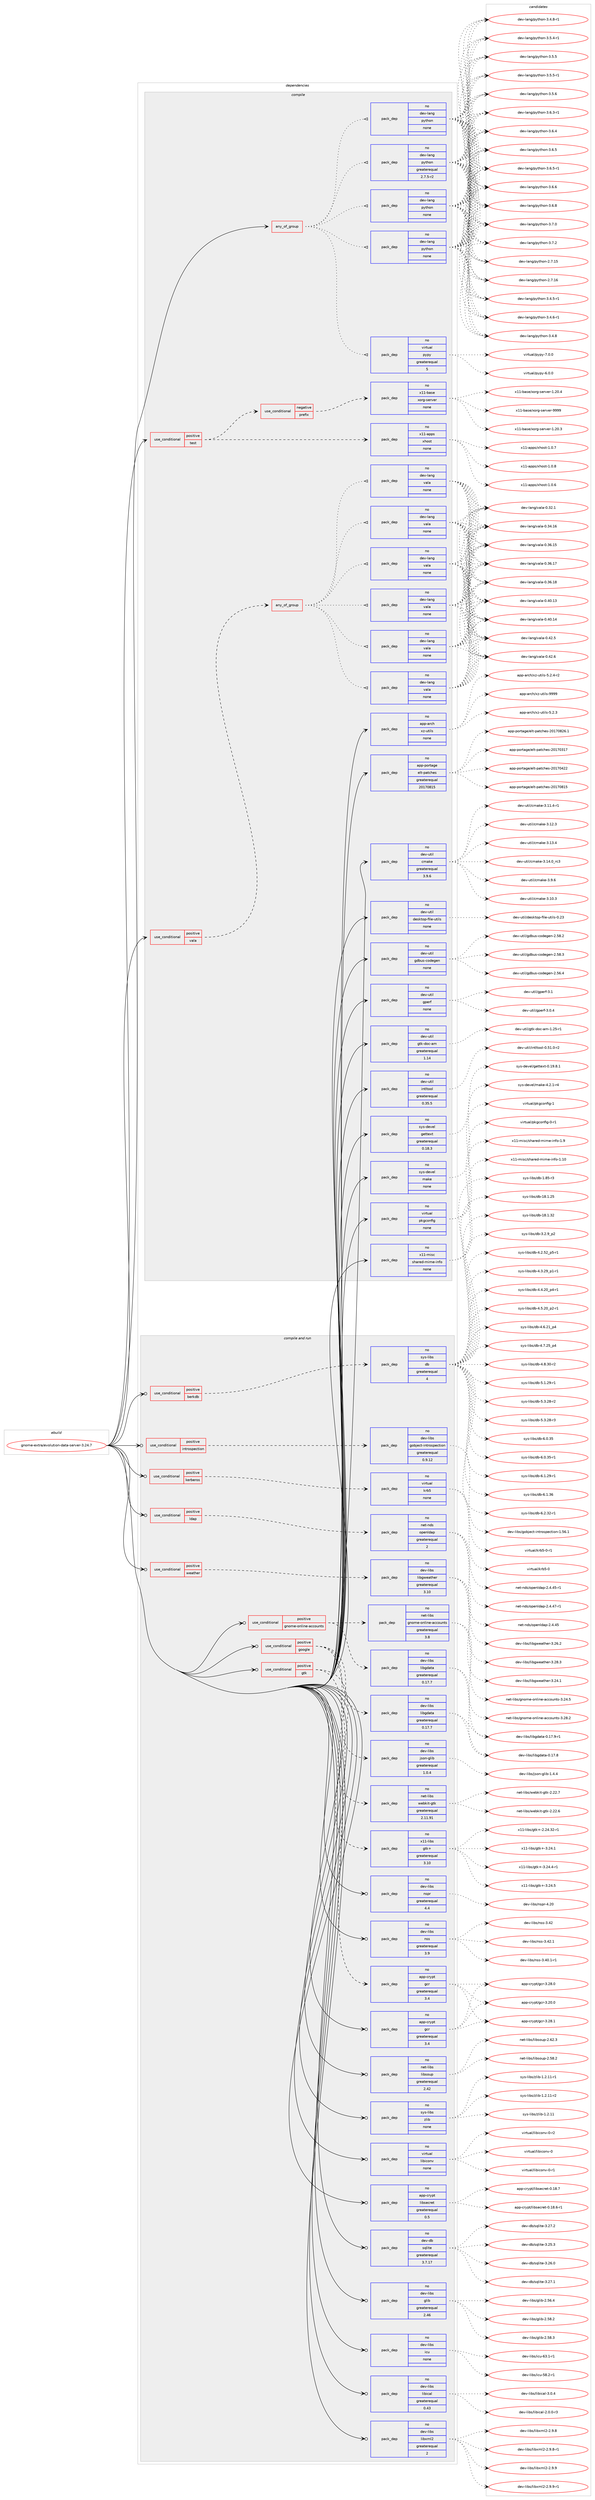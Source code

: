 digraph prolog {

# *************
# Graph options
# *************

newrank=true;
concentrate=true;
compound=true;
graph [rankdir=LR,fontname=Helvetica,fontsize=10,ranksep=1.5];#, ranksep=2.5, nodesep=0.2];
edge  [arrowhead=vee];
node  [fontname=Helvetica,fontsize=10];

# **********
# The ebuild
# **********

subgraph cluster_leftcol {
color=gray;
rank=same;
label=<<i>ebuild</i>>;
id [label="gnome-extra/evolution-data-server-3.24.7", color=red, width=4, href="../gnome-extra/evolution-data-server-3.24.7.svg"];
}

# ****************
# The dependencies
# ****************

subgraph cluster_midcol {
color=gray;
label=<<i>dependencies</i>>;
subgraph cluster_compile {
fillcolor="#eeeeee";
style=filled;
label=<<i>compile</i>>;
subgraph any23584 {
dependency1566202 [label=<<TABLE BORDER="0" CELLBORDER="1" CELLSPACING="0" CELLPADDING="4"><TR><TD CELLPADDING="10">any_of_group</TD></TR></TABLE>>, shape=none, color=red];subgraph pack1114109 {
dependency1566203 [label=<<TABLE BORDER="0" CELLBORDER="1" CELLSPACING="0" CELLPADDING="4" WIDTH="220"><TR><TD ROWSPAN="6" CELLPADDING="30">pack_dep</TD></TR><TR><TD WIDTH="110">no</TD></TR><TR><TD>dev-lang</TD></TR><TR><TD>python</TD></TR><TR><TD>none</TD></TR><TR><TD></TD></TR></TABLE>>, shape=none, color=blue];
}
dependency1566202:e -> dependency1566203:w [weight=20,style="dotted",arrowhead="oinv"];
subgraph pack1114110 {
dependency1566204 [label=<<TABLE BORDER="0" CELLBORDER="1" CELLSPACING="0" CELLPADDING="4" WIDTH="220"><TR><TD ROWSPAN="6" CELLPADDING="30">pack_dep</TD></TR><TR><TD WIDTH="110">no</TD></TR><TR><TD>dev-lang</TD></TR><TR><TD>python</TD></TR><TR><TD>none</TD></TR><TR><TD></TD></TR></TABLE>>, shape=none, color=blue];
}
dependency1566202:e -> dependency1566204:w [weight=20,style="dotted",arrowhead="oinv"];
subgraph pack1114111 {
dependency1566205 [label=<<TABLE BORDER="0" CELLBORDER="1" CELLSPACING="0" CELLPADDING="4" WIDTH="220"><TR><TD ROWSPAN="6" CELLPADDING="30">pack_dep</TD></TR><TR><TD WIDTH="110">no</TD></TR><TR><TD>dev-lang</TD></TR><TR><TD>python</TD></TR><TR><TD>none</TD></TR><TR><TD></TD></TR></TABLE>>, shape=none, color=blue];
}
dependency1566202:e -> dependency1566205:w [weight=20,style="dotted",arrowhead="oinv"];
subgraph pack1114112 {
dependency1566206 [label=<<TABLE BORDER="0" CELLBORDER="1" CELLSPACING="0" CELLPADDING="4" WIDTH="220"><TR><TD ROWSPAN="6" CELLPADDING="30">pack_dep</TD></TR><TR><TD WIDTH="110">no</TD></TR><TR><TD>dev-lang</TD></TR><TR><TD>python</TD></TR><TR><TD>greaterequal</TD></TR><TR><TD>2.7.5-r2</TD></TR></TABLE>>, shape=none, color=blue];
}
dependency1566202:e -> dependency1566206:w [weight=20,style="dotted",arrowhead="oinv"];
subgraph pack1114113 {
dependency1566207 [label=<<TABLE BORDER="0" CELLBORDER="1" CELLSPACING="0" CELLPADDING="4" WIDTH="220"><TR><TD ROWSPAN="6" CELLPADDING="30">pack_dep</TD></TR><TR><TD WIDTH="110">no</TD></TR><TR><TD>virtual</TD></TR><TR><TD>pypy</TD></TR><TR><TD>greaterequal</TD></TR><TR><TD>5</TD></TR></TABLE>>, shape=none, color=blue];
}
dependency1566202:e -> dependency1566207:w [weight=20,style="dotted",arrowhead="oinv"];
}
id:e -> dependency1566202:w [weight=20,style="solid",arrowhead="vee"];
subgraph cond427897 {
dependency1566208 [label=<<TABLE BORDER="0" CELLBORDER="1" CELLSPACING="0" CELLPADDING="4"><TR><TD ROWSPAN="3" CELLPADDING="10">use_conditional</TD></TR><TR><TD>positive</TD></TR><TR><TD>test</TD></TR></TABLE>>, shape=none, color=red];
subgraph cond427898 {
dependency1566209 [label=<<TABLE BORDER="0" CELLBORDER="1" CELLSPACING="0" CELLPADDING="4"><TR><TD ROWSPAN="3" CELLPADDING="10">use_conditional</TD></TR><TR><TD>negative</TD></TR><TR><TD>prefix</TD></TR></TABLE>>, shape=none, color=red];
subgraph pack1114114 {
dependency1566210 [label=<<TABLE BORDER="0" CELLBORDER="1" CELLSPACING="0" CELLPADDING="4" WIDTH="220"><TR><TD ROWSPAN="6" CELLPADDING="30">pack_dep</TD></TR><TR><TD WIDTH="110">no</TD></TR><TR><TD>x11-base</TD></TR><TR><TD>xorg-server</TD></TR><TR><TD>none</TD></TR><TR><TD></TD></TR></TABLE>>, shape=none, color=blue];
}
dependency1566209:e -> dependency1566210:w [weight=20,style="dashed",arrowhead="vee"];
}
dependency1566208:e -> dependency1566209:w [weight=20,style="dashed",arrowhead="vee"];
subgraph pack1114115 {
dependency1566211 [label=<<TABLE BORDER="0" CELLBORDER="1" CELLSPACING="0" CELLPADDING="4" WIDTH="220"><TR><TD ROWSPAN="6" CELLPADDING="30">pack_dep</TD></TR><TR><TD WIDTH="110">no</TD></TR><TR><TD>x11-apps</TD></TR><TR><TD>xhost</TD></TR><TR><TD>none</TD></TR><TR><TD></TD></TR></TABLE>>, shape=none, color=blue];
}
dependency1566208:e -> dependency1566211:w [weight=20,style="dashed",arrowhead="vee"];
}
id:e -> dependency1566208:w [weight=20,style="solid",arrowhead="vee"];
subgraph cond427899 {
dependency1566212 [label=<<TABLE BORDER="0" CELLBORDER="1" CELLSPACING="0" CELLPADDING="4"><TR><TD ROWSPAN="3" CELLPADDING="10">use_conditional</TD></TR><TR><TD>positive</TD></TR><TR><TD>vala</TD></TR></TABLE>>, shape=none, color=red];
subgraph any23585 {
dependency1566213 [label=<<TABLE BORDER="0" CELLBORDER="1" CELLSPACING="0" CELLPADDING="4"><TR><TD CELLPADDING="10">any_of_group</TD></TR></TABLE>>, shape=none, color=red];subgraph pack1114116 {
dependency1566214 [label=<<TABLE BORDER="0" CELLBORDER="1" CELLSPACING="0" CELLPADDING="4" WIDTH="220"><TR><TD ROWSPAN="6" CELLPADDING="30">pack_dep</TD></TR><TR><TD WIDTH="110">no</TD></TR><TR><TD>dev-lang</TD></TR><TR><TD>vala</TD></TR><TR><TD>none</TD></TR><TR><TD></TD></TR></TABLE>>, shape=none, color=blue];
}
dependency1566213:e -> dependency1566214:w [weight=20,style="dotted",arrowhead="oinv"];
subgraph pack1114117 {
dependency1566215 [label=<<TABLE BORDER="0" CELLBORDER="1" CELLSPACING="0" CELLPADDING="4" WIDTH="220"><TR><TD ROWSPAN="6" CELLPADDING="30">pack_dep</TD></TR><TR><TD WIDTH="110">no</TD></TR><TR><TD>dev-lang</TD></TR><TR><TD>vala</TD></TR><TR><TD>none</TD></TR><TR><TD></TD></TR></TABLE>>, shape=none, color=blue];
}
dependency1566213:e -> dependency1566215:w [weight=20,style="dotted",arrowhead="oinv"];
subgraph pack1114118 {
dependency1566216 [label=<<TABLE BORDER="0" CELLBORDER="1" CELLSPACING="0" CELLPADDING="4" WIDTH="220"><TR><TD ROWSPAN="6" CELLPADDING="30">pack_dep</TD></TR><TR><TD WIDTH="110">no</TD></TR><TR><TD>dev-lang</TD></TR><TR><TD>vala</TD></TR><TR><TD>none</TD></TR><TR><TD></TD></TR></TABLE>>, shape=none, color=blue];
}
dependency1566213:e -> dependency1566216:w [weight=20,style="dotted",arrowhead="oinv"];
subgraph pack1114119 {
dependency1566217 [label=<<TABLE BORDER="0" CELLBORDER="1" CELLSPACING="0" CELLPADDING="4" WIDTH="220"><TR><TD ROWSPAN="6" CELLPADDING="30">pack_dep</TD></TR><TR><TD WIDTH="110">no</TD></TR><TR><TD>dev-lang</TD></TR><TR><TD>vala</TD></TR><TR><TD>none</TD></TR><TR><TD></TD></TR></TABLE>>, shape=none, color=blue];
}
dependency1566213:e -> dependency1566217:w [weight=20,style="dotted",arrowhead="oinv"];
subgraph pack1114120 {
dependency1566218 [label=<<TABLE BORDER="0" CELLBORDER="1" CELLSPACING="0" CELLPADDING="4" WIDTH="220"><TR><TD ROWSPAN="6" CELLPADDING="30">pack_dep</TD></TR><TR><TD WIDTH="110">no</TD></TR><TR><TD>dev-lang</TD></TR><TR><TD>vala</TD></TR><TR><TD>none</TD></TR><TR><TD></TD></TR></TABLE>>, shape=none, color=blue];
}
dependency1566213:e -> dependency1566218:w [weight=20,style="dotted",arrowhead="oinv"];
subgraph pack1114121 {
dependency1566219 [label=<<TABLE BORDER="0" CELLBORDER="1" CELLSPACING="0" CELLPADDING="4" WIDTH="220"><TR><TD ROWSPAN="6" CELLPADDING="30">pack_dep</TD></TR><TR><TD WIDTH="110">no</TD></TR><TR><TD>dev-lang</TD></TR><TR><TD>vala</TD></TR><TR><TD>none</TD></TR><TR><TD></TD></TR></TABLE>>, shape=none, color=blue];
}
dependency1566213:e -> dependency1566219:w [weight=20,style="dotted",arrowhead="oinv"];
}
dependency1566212:e -> dependency1566213:w [weight=20,style="dashed",arrowhead="vee"];
}
id:e -> dependency1566212:w [weight=20,style="solid",arrowhead="vee"];
subgraph pack1114122 {
dependency1566220 [label=<<TABLE BORDER="0" CELLBORDER="1" CELLSPACING="0" CELLPADDING="4" WIDTH="220"><TR><TD ROWSPAN="6" CELLPADDING="30">pack_dep</TD></TR><TR><TD WIDTH="110">no</TD></TR><TR><TD>app-arch</TD></TR><TR><TD>xz-utils</TD></TR><TR><TD>none</TD></TR><TR><TD></TD></TR></TABLE>>, shape=none, color=blue];
}
id:e -> dependency1566220:w [weight=20,style="solid",arrowhead="vee"];
subgraph pack1114123 {
dependency1566221 [label=<<TABLE BORDER="0" CELLBORDER="1" CELLSPACING="0" CELLPADDING="4" WIDTH="220"><TR><TD ROWSPAN="6" CELLPADDING="30">pack_dep</TD></TR><TR><TD WIDTH="110">no</TD></TR><TR><TD>app-portage</TD></TR><TR><TD>elt-patches</TD></TR><TR><TD>greaterequal</TD></TR><TR><TD>20170815</TD></TR></TABLE>>, shape=none, color=blue];
}
id:e -> dependency1566221:w [weight=20,style="solid",arrowhead="vee"];
subgraph pack1114124 {
dependency1566222 [label=<<TABLE BORDER="0" CELLBORDER="1" CELLSPACING="0" CELLPADDING="4" WIDTH="220"><TR><TD ROWSPAN="6" CELLPADDING="30">pack_dep</TD></TR><TR><TD WIDTH="110">no</TD></TR><TR><TD>dev-util</TD></TR><TR><TD>cmake</TD></TR><TR><TD>greaterequal</TD></TR><TR><TD>3.9.6</TD></TR></TABLE>>, shape=none, color=blue];
}
id:e -> dependency1566222:w [weight=20,style="solid",arrowhead="vee"];
subgraph pack1114125 {
dependency1566223 [label=<<TABLE BORDER="0" CELLBORDER="1" CELLSPACING="0" CELLPADDING="4" WIDTH="220"><TR><TD ROWSPAN="6" CELLPADDING="30">pack_dep</TD></TR><TR><TD WIDTH="110">no</TD></TR><TR><TD>dev-util</TD></TR><TR><TD>desktop-file-utils</TD></TR><TR><TD>none</TD></TR><TR><TD></TD></TR></TABLE>>, shape=none, color=blue];
}
id:e -> dependency1566223:w [weight=20,style="solid",arrowhead="vee"];
subgraph pack1114126 {
dependency1566224 [label=<<TABLE BORDER="0" CELLBORDER="1" CELLSPACING="0" CELLPADDING="4" WIDTH="220"><TR><TD ROWSPAN="6" CELLPADDING="30">pack_dep</TD></TR><TR><TD WIDTH="110">no</TD></TR><TR><TD>dev-util</TD></TR><TR><TD>gdbus-codegen</TD></TR><TR><TD>none</TD></TR><TR><TD></TD></TR></TABLE>>, shape=none, color=blue];
}
id:e -> dependency1566224:w [weight=20,style="solid",arrowhead="vee"];
subgraph pack1114127 {
dependency1566225 [label=<<TABLE BORDER="0" CELLBORDER="1" CELLSPACING="0" CELLPADDING="4" WIDTH="220"><TR><TD ROWSPAN="6" CELLPADDING="30">pack_dep</TD></TR><TR><TD WIDTH="110">no</TD></TR><TR><TD>dev-util</TD></TR><TR><TD>gperf</TD></TR><TR><TD>none</TD></TR><TR><TD></TD></TR></TABLE>>, shape=none, color=blue];
}
id:e -> dependency1566225:w [weight=20,style="solid",arrowhead="vee"];
subgraph pack1114128 {
dependency1566226 [label=<<TABLE BORDER="0" CELLBORDER="1" CELLSPACING="0" CELLPADDING="4" WIDTH="220"><TR><TD ROWSPAN="6" CELLPADDING="30">pack_dep</TD></TR><TR><TD WIDTH="110">no</TD></TR><TR><TD>dev-util</TD></TR><TR><TD>gtk-doc-am</TD></TR><TR><TD>greaterequal</TD></TR><TR><TD>1.14</TD></TR></TABLE>>, shape=none, color=blue];
}
id:e -> dependency1566226:w [weight=20,style="solid",arrowhead="vee"];
subgraph pack1114129 {
dependency1566227 [label=<<TABLE BORDER="0" CELLBORDER="1" CELLSPACING="0" CELLPADDING="4" WIDTH="220"><TR><TD ROWSPAN="6" CELLPADDING="30">pack_dep</TD></TR><TR><TD WIDTH="110">no</TD></TR><TR><TD>dev-util</TD></TR><TR><TD>intltool</TD></TR><TR><TD>greaterequal</TD></TR><TR><TD>0.35.5</TD></TR></TABLE>>, shape=none, color=blue];
}
id:e -> dependency1566227:w [weight=20,style="solid",arrowhead="vee"];
subgraph pack1114130 {
dependency1566228 [label=<<TABLE BORDER="0" CELLBORDER="1" CELLSPACING="0" CELLPADDING="4" WIDTH="220"><TR><TD ROWSPAN="6" CELLPADDING="30">pack_dep</TD></TR><TR><TD WIDTH="110">no</TD></TR><TR><TD>sys-devel</TD></TR><TR><TD>gettext</TD></TR><TR><TD>greaterequal</TD></TR><TR><TD>0.18.3</TD></TR></TABLE>>, shape=none, color=blue];
}
id:e -> dependency1566228:w [weight=20,style="solid",arrowhead="vee"];
subgraph pack1114131 {
dependency1566229 [label=<<TABLE BORDER="0" CELLBORDER="1" CELLSPACING="0" CELLPADDING="4" WIDTH="220"><TR><TD ROWSPAN="6" CELLPADDING="30">pack_dep</TD></TR><TR><TD WIDTH="110">no</TD></TR><TR><TD>sys-devel</TD></TR><TR><TD>make</TD></TR><TR><TD>none</TD></TR><TR><TD></TD></TR></TABLE>>, shape=none, color=blue];
}
id:e -> dependency1566229:w [weight=20,style="solid",arrowhead="vee"];
subgraph pack1114132 {
dependency1566230 [label=<<TABLE BORDER="0" CELLBORDER="1" CELLSPACING="0" CELLPADDING="4" WIDTH="220"><TR><TD ROWSPAN="6" CELLPADDING="30">pack_dep</TD></TR><TR><TD WIDTH="110">no</TD></TR><TR><TD>virtual</TD></TR><TR><TD>pkgconfig</TD></TR><TR><TD>none</TD></TR><TR><TD></TD></TR></TABLE>>, shape=none, color=blue];
}
id:e -> dependency1566230:w [weight=20,style="solid",arrowhead="vee"];
subgraph pack1114133 {
dependency1566231 [label=<<TABLE BORDER="0" CELLBORDER="1" CELLSPACING="0" CELLPADDING="4" WIDTH="220"><TR><TD ROWSPAN="6" CELLPADDING="30">pack_dep</TD></TR><TR><TD WIDTH="110">no</TD></TR><TR><TD>x11-misc</TD></TR><TR><TD>shared-mime-info</TD></TR><TR><TD>none</TD></TR><TR><TD></TD></TR></TABLE>>, shape=none, color=blue];
}
id:e -> dependency1566231:w [weight=20,style="solid",arrowhead="vee"];
}
subgraph cluster_compileandrun {
fillcolor="#eeeeee";
style=filled;
label=<<i>compile and run</i>>;
subgraph cond427900 {
dependency1566232 [label=<<TABLE BORDER="0" CELLBORDER="1" CELLSPACING="0" CELLPADDING="4"><TR><TD ROWSPAN="3" CELLPADDING="10">use_conditional</TD></TR><TR><TD>positive</TD></TR><TR><TD>berkdb</TD></TR></TABLE>>, shape=none, color=red];
subgraph pack1114134 {
dependency1566233 [label=<<TABLE BORDER="0" CELLBORDER="1" CELLSPACING="0" CELLPADDING="4" WIDTH="220"><TR><TD ROWSPAN="6" CELLPADDING="30">pack_dep</TD></TR><TR><TD WIDTH="110">no</TD></TR><TR><TD>sys-libs</TD></TR><TR><TD>db</TD></TR><TR><TD>greaterequal</TD></TR><TR><TD>4</TD></TR></TABLE>>, shape=none, color=blue];
}
dependency1566232:e -> dependency1566233:w [weight=20,style="dashed",arrowhead="vee"];
}
id:e -> dependency1566232:w [weight=20,style="solid",arrowhead="odotvee"];
subgraph cond427901 {
dependency1566234 [label=<<TABLE BORDER="0" CELLBORDER="1" CELLSPACING="0" CELLPADDING="4"><TR><TD ROWSPAN="3" CELLPADDING="10">use_conditional</TD></TR><TR><TD>positive</TD></TR><TR><TD>gnome-online-accounts</TD></TR></TABLE>>, shape=none, color=red];
subgraph pack1114135 {
dependency1566235 [label=<<TABLE BORDER="0" CELLBORDER="1" CELLSPACING="0" CELLPADDING="4" WIDTH="220"><TR><TD ROWSPAN="6" CELLPADDING="30">pack_dep</TD></TR><TR><TD WIDTH="110">no</TD></TR><TR><TD>net-libs</TD></TR><TR><TD>gnome-online-accounts</TD></TR><TR><TD>greaterequal</TD></TR><TR><TD>3.8</TD></TR></TABLE>>, shape=none, color=blue];
}
dependency1566234:e -> dependency1566235:w [weight=20,style="dashed",arrowhead="vee"];
subgraph pack1114136 {
dependency1566236 [label=<<TABLE BORDER="0" CELLBORDER="1" CELLSPACING="0" CELLPADDING="4" WIDTH="220"><TR><TD ROWSPAN="6" CELLPADDING="30">pack_dep</TD></TR><TR><TD WIDTH="110">no</TD></TR><TR><TD>dev-libs</TD></TR><TR><TD>libgdata</TD></TR><TR><TD>greaterequal</TD></TR><TR><TD>0.17.7</TD></TR></TABLE>>, shape=none, color=blue];
}
dependency1566234:e -> dependency1566236:w [weight=20,style="dashed",arrowhead="vee"];
}
id:e -> dependency1566234:w [weight=20,style="solid",arrowhead="odotvee"];
subgraph cond427902 {
dependency1566237 [label=<<TABLE BORDER="0" CELLBORDER="1" CELLSPACING="0" CELLPADDING="4"><TR><TD ROWSPAN="3" CELLPADDING="10">use_conditional</TD></TR><TR><TD>positive</TD></TR><TR><TD>google</TD></TR></TABLE>>, shape=none, color=red];
subgraph pack1114137 {
dependency1566238 [label=<<TABLE BORDER="0" CELLBORDER="1" CELLSPACING="0" CELLPADDING="4" WIDTH="220"><TR><TD ROWSPAN="6" CELLPADDING="30">pack_dep</TD></TR><TR><TD WIDTH="110">no</TD></TR><TR><TD>dev-libs</TD></TR><TR><TD>json-glib</TD></TR><TR><TD>greaterequal</TD></TR><TR><TD>1.0.4</TD></TR></TABLE>>, shape=none, color=blue];
}
dependency1566237:e -> dependency1566238:w [weight=20,style="dashed",arrowhead="vee"];
subgraph pack1114138 {
dependency1566239 [label=<<TABLE BORDER="0" CELLBORDER="1" CELLSPACING="0" CELLPADDING="4" WIDTH="220"><TR><TD ROWSPAN="6" CELLPADDING="30">pack_dep</TD></TR><TR><TD WIDTH="110">no</TD></TR><TR><TD>net-libs</TD></TR><TR><TD>webkit-gtk</TD></TR><TR><TD>greaterequal</TD></TR><TR><TD>2.11.91</TD></TR></TABLE>>, shape=none, color=blue];
}
dependency1566237:e -> dependency1566239:w [weight=20,style="dashed",arrowhead="vee"];
subgraph pack1114139 {
dependency1566240 [label=<<TABLE BORDER="0" CELLBORDER="1" CELLSPACING="0" CELLPADDING="4" WIDTH="220"><TR><TD ROWSPAN="6" CELLPADDING="30">pack_dep</TD></TR><TR><TD WIDTH="110">no</TD></TR><TR><TD>dev-libs</TD></TR><TR><TD>libgdata</TD></TR><TR><TD>greaterequal</TD></TR><TR><TD>0.17.7</TD></TR></TABLE>>, shape=none, color=blue];
}
dependency1566237:e -> dependency1566240:w [weight=20,style="dashed",arrowhead="vee"];
}
id:e -> dependency1566237:w [weight=20,style="solid",arrowhead="odotvee"];
subgraph cond427903 {
dependency1566241 [label=<<TABLE BORDER="0" CELLBORDER="1" CELLSPACING="0" CELLPADDING="4"><TR><TD ROWSPAN="3" CELLPADDING="10">use_conditional</TD></TR><TR><TD>positive</TD></TR><TR><TD>gtk</TD></TR></TABLE>>, shape=none, color=red];
subgraph pack1114140 {
dependency1566242 [label=<<TABLE BORDER="0" CELLBORDER="1" CELLSPACING="0" CELLPADDING="4" WIDTH="220"><TR><TD ROWSPAN="6" CELLPADDING="30">pack_dep</TD></TR><TR><TD WIDTH="110">no</TD></TR><TR><TD>app-crypt</TD></TR><TR><TD>gcr</TD></TR><TR><TD>greaterequal</TD></TR><TR><TD>3.4</TD></TR></TABLE>>, shape=none, color=blue];
}
dependency1566241:e -> dependency1566242:w [weight=20,style="dashed",arrowhead="vee"];
subgraph pack1114141 {
dependency1566243 [label=<<TABLE BORDER="0" CELLBORDER="1" CELLSPACING="0" CELLPADDING="4" WIDTH="220"><TR><TD ROWSPAN="6" CELLPADDING="30">pack_dep</TD></TR><TR><TD WIDTH="110">no</TD></TR><TR><TD>x11-libs</TD></TR><TR><TD>gtk+</TD></TR><TR><TD>greaterequal</TD></TR><TR><TD>3.10</TD></TR></TABLE>>, shape=none, color=blue];
}
dependency1566241:e -> dependency1566243:w [weight=20,style="dashed",arrowhead="vee"];
}
id:e -> dependency1566241:w [weight=20,style="solid",arrowhead="odotvee"];
subgraph cond427904 {
dependency1566244 [label=<<TABLE BORDER="0" CELLBORDER="1" CELLSPACING="0" CELLPADDING="4"><TR><TD ROWSPAN="3" CELLPADDING="10">use_conditional</TD></TR><TR><TD>positive</TD></TR><TR><TD>introspection</TD></TR></TABLE>>, shape=none, color=red];
subgraph pack1114142 {
dependency1566245 [label=<<TABLE BORDER="0" CELLBORDER="1" CELLSPACING="0" CELLPADDING="4" WIDTH="220"><TR><TD ROWSPAN="6" CELLPADDING="30">pack_dep</TD></TR><TR><TD WIDTH="110">no</TD></TR><TR><TD>dev-libs</TD></TR><TR><TD>gobject-introspection</TD></TR><TR><TD>greaterequal</TD></TR><TR><TD>0.9.12</TD></TR></TABLE>>, shape=none, color=blue];
}
dependency1566244:e -> dependency1566245:w [weight=20,style="dashed",arrowhead="vee"];
}
id:e -> dependency1566244:w [weight=20,style="solid",arrowhead="odotvee"];
subgraph cond427905 {
dependency1566246 [label=<<TABLE BORDER="0" CELLBORDER="1" CELLSPACING="0" CELLPADDING="4"><TR><TD ROWSPAN="3" CELLPADDING="10">use_conditional</TD></TR><TR><TD>positive</TD></TR><TR><TD>kerberos</TD></TR></TABLE>>, shape=none, color=red];
subgraph pack1114143 {
dependency1566247 [label=<<TABLE BORDER="0" CELLBORDER="1" CELLSPACING="0" CELLPADDING="4" WIDTH="220"><TR><TD ROWSPAN="6" CELLPADDING="30">pack_dep</TD></TR><TR><TD WIDTH="110">no</TD></TR><TR><TD>virtual</TD></TR><TR><TD>krb5</TD></TR><TR><TD>none</TD></TR><TR><TD></TD></TR></TABLE>>, shape=none, color=blue];
}
dependency1566246:e -> dependency1566247:w [weight=20,style="dashed",arrowhead="vee"];
}
id:e -> dependency1566246:w [weight=20,style="solid",arrowhead="odotvee"];
subgraph cond427906 {
dependency1566248 [label=<<TABLE BORDER="0" CELLBORDER="1" CELLSPACING="0" CELLPADDING="4"><TR><TD ROWSPAN="3" CELLPADDING="10">use_conditional</TD></TR><TR><TD>positive</TD></TR><TR><TD>ldap</TD></TR></TABLE>>, shape=none, color=red];
subgraph pack1114144 {
dependency1566249 [label=<<TABLE BORDER="0" CELLBORDER="1" CELLSPACING="0" CELLPADDING="4" WIDTH="220"><TR><TD ROWSPAN="6" CELLPADDING="30">pack_dep</TD></TR><TR><TD WIDTH="110">no</TD></TR><TR><TD>net-nds</TD></TR><TR><TD>openldap</TD></TR><TR><TD>greaterequal</TD></TR><TR><TD>2</TD></TR></TABLE>>, shape=none, color=blue];
}
dependency1566248:e -> dependency1566249:w [weight=20,style="dashed",arrowhead="vee"];
}
id:e -> dependency1566248:w [weight=20,style="solid",arrowhead="odotvee"];
subgraph cond427907 {
dependency1566250 [label=<<TABLE BORDER="0" CELLBORDER="1" CELLSPACING="0" CELLPADDING="4"><TR><TD ROWSPAN="3" CELLPADDING="10">use_conditional</TD></TR><TR><TD>positive</TD></TR><TR><TD>weather</TD></TR></TABLE>>, shape=none, color=red];
subgraph pack1114145 {
dependency1566251 [label=<<TABLE BORDER="0" CELLBORDER="1" CELLSPACING="0" CELLPADDING="4" WIDTH="220"><TR><TD ROWSPAN="6" CELLPADDING="30">pack_dep</TD></TR><TR><TD WIDTH="110">no</TD></TR><TR><TD>dev-libs</TD></TR><TR><TD>libgweather</TD></TR><TR><TD>greaterequal</TD></TR><TR><TD>3.10</TD></TR></TABLE>>, shape=none, color=blue];
}
dependency1566250:e -> dependency1566251:w [weight=20,style="dashed",arrowhead="vee"];
}
id:e -> dependency1566250:w [weight=20,style="solid",arrowhead="odotvee"];
subgraph pack1114146 {
dependency1566252 [label=<<TABLE BORDER="0" CELLBORDER="1" CELLSPACING="0" CELLPADDING="4" WIDTH="220"><TR><TD ROWSPAN="6" CELLPADDING="30">pack_dep</TD></TR><TR><TD WIDTH="110">no</TD></TR><TR><TD>app-crypt</TD></TR><TR><TD>gcr</TD></TR><TR><TD>greaterequal</TD></TR><TR><TD>3.4</TD></TR></TABLE>>, shape=none, color=blue];
}
id:e -> dependency1566252:w [weight=20,style="solid",arrowhead="odotvee"];
subgraph pack1114147 {
dependency1566253 [label=<<TABLE BORDER="0" CELLBORDER="1" CELLSPACING="0" CELLPADDING="4" WIDTH="220"><TR><TD ROWSPAN="6" CELLPADDING="30">pack_dep</TD></TR><TR><TD WIDTH="110">no</TD></TR><TR><TD>app-crypt</TD></TR><TR><TD>libsecret</TD></TR><TR><TD>greaterequal</TD></TR><TR><TD>0.5</TD></TR></TABLE>>, shape=none, color=blue];
}
id:e -> dependency1566253:w [weight=20,style="solid",arrowhead="odotvee"];
subgraph pack1114148 {
dependency1566254 [label=<<TABLE BORDER="0" CELLBORDER="1" CELLSPACING="0" CELLPADDING="4" WIDTH="220"><TR><TD ROWSPAN="6" CELLPADDING="30">pack_dep</TD></TR><TR><TD WIDTH="110">no</TD></TR><TR><TD>dev-db</TD></TR><TR><TD>sqlite</TD></TR><TR><TD>greaterequal</TD></TR><TR><TD>3.7.17</TD></TR></TABLE>>, shape=none, color=blue];
}
id:e -> dependency1566254:w [weight=20,style="solid",arrowhead="odotvee"];
subgraph pack1114149 {
dependency1566255 [label=<<TABLE BORDER="0" CELLBORDER="1" CELLSPACING="0" CELLPADDING="4" WIDTH="220"><TR><TD ROWSPAN="6" CELLPADDING="30">pack_dep</TD></TR><TR><TD WIDTH="110">no</TD></TR><TR><TD>dev-libs</TD></TR><TR><TD>glib</TD></TR><TR><TD>greaterequal</TD></TR><TR><TD>2.46</TD></TR></TABLE>>, shape=none, color=blue];
}
id:e -> dependency1566255:w [weight=20,style="solid",arrowhead="odotvee"];
subgraph pack1114150 {
dependency1566256 [label=<<TABLE BORDER="0" CELLBORDER="1" CELLSPACING="0" CELLPADDING="4" WIDTH="220"><TR><TD ROWSPAN="6" CELLPADDING="30">pack_dep</TD></TR><TR><TD WIDTH="110">no</TD></TR><TR><TD>dev-libs</TD></TR><TR><TD>icu</TD></TR><TR><TD>none</TD></TR><TR><TD></TD></TR></TABLE>>, shape=none, color=blue];
}
id:e -> dependency1566256:w [weight=20,style="solid",arrowhead="odotvee"];
subgraph pack1114151 {
dependency1566257 [label=<<TABLE BORDER="0" CELLBORDER="1" CELLSPACING="0" CELLPADDING="4" WIDTH="220"><TR><TD ROWSPAN="6" CELLPADDING="30">pack_dep</TD></TR><TR><TD WIDTH="110">no</TD></TR><TR><TD>dev-libs</TD></TR><TR><TD>libical</TD></TR><TR><TD>greaterequal</TD></TR><TR><TD>0.43</TD></TR></TABLE>>, shape=none, color=blue];
}
id:e -> dependency1566257:w [weight=20,style="solid",arrowhead="odotvee"];
subgraph pack1114152 {
dependency1566258 [label=<<TABLE BORDER="0" CELLBORDER="1" CELLSPACING="0" CELLPADDING="4" WIDTH="220"><TR><TD ROWSPAN="6" CELLPADDING="30">pack_dep</TD></TR><TR><TD WIDTH="110">no</TD></TR><TR><TD>dev-libs</TD></TR><TR><TD>libxml2</TD></TR><TR><TD>greaterequal</TD></TR><TR><TD>2</TD></TR></TABLE>>, shape=none, color=blue];
}
id:e -> dependency1566258:w [weight=20,style="solid",arrowhead="odotvee"];
subgraph pack1114153 {
dependency1566259 [label=<<TABLE BORDER="0" CELLBORDER="1" CELLSPACING="0" CELLPADDING="4" WIDTH="220"><TR><TD ROWSPAN="6" CELLPADDING="30">pack_dep</TD></TR><TR><TD WIDTH="110">no</TD></TR><TR><TD>dev-libs</TD></TR><TR><TD>nspr</TD></TR><TR><TD>greaterequal</TD></TR><TR><TD>4.4</TD></TR></TABLE>>, shape=none, color=blue];
}
id:e -> dependency1566259:w [weight=20,style="solid",arrowhead="odotvee"];
subgraph pack1114154 {
dependency1566260 [label=<<TABLE BORDER="0" CELLBORDER="1" CELLSPACING="0" CELLPADDING="4" WIDTH="220"><TR><TD ROWSPAN="6" CELLPADDING="30">pack_dep</TD></TR><TR><TD WIDTH="110">no</TD></TR><TR><TD>dev-libs</TD></TR><TR><TD>nss</TD></TR><TR><TD>greaterequal</TD></TR><TR><TD>3.9</TD></TR></TABLE>>, shape=none, color=blue];
}
id:e -> dependency1566260:w [weight=20,style="solid",arrowhead="odotvee"];
subgraph pack1114155 {
dependency1566261 [label=<<TABLE BORDER="0" CELLBORDER="1" CELLSPACING="0" CELLPADDING="4" WIDTH="220"><TR><TD ROWSPAN="6" CELLPADDING="30">pack_dep</TD></TR><TR><TD WIDTH="110">no</TD></TR><TR><TD>net-libs</TD></TR><TR><TD>libsoup</TD></TR><TR><TD>greaterequal</TD></TR><TR><TD>2.42</TD></TR></TABLE>>, shape=none, color=blue];
}
id:e -> dependency1566261:w [weight=20,style="solid",arrowhead="odotvee"];
subgraph pack1114156 {
dependency1566262 [label=<<TABLE BORDER="0" CELLBORDER="1" CELLSPACING="0" CELLPADDING="4" WIDTH="220"><TR><TD ROWSPAN="6" CELLPADDING="30">pack_dep</TD></TR><TR><TD WIDTH="110">no</TD></TR><TR><TD>sys-libs</TD></TR><TR><TD>zlib</TD></TR><TR><TD>none</TD></TR><TR><TD></TD></TR></TABLE>>, shape=none, color=blue];
}
id:e -> dependency1566262:w [weight=20,style="solid",arrowhead="odotvee"];
subgraph pack1114157 {
dependency1566263 [label=<<TABLE BORDER="0" CELLBORDER="1" CELLSPACING="0" CELLPADDING="4" WIDTH="220"><TR><TD ROWSPAN="6" CELLPADDING="30">pack_dep</TD></TR><TR><TD WIDTH="110">no</TD></TR><TR><TD>virtual</TD></TR><TR><TD>libiconv</TD></TR><TR><TD>none</TD></TR><TR><TD></TD></TR></TABLE>>, shape=none, color=blue];
}
id:e -> dependency1566263:w [weight=20,style="solid",arrowhead="odotvee"];
}
subgraph cluster_run {
fillcolor="#eeeeee";
style=filled;
label=<<i>run</i>>;
}
}

# **************
# The candidates
# **************

subgraph cluster_choices {
rank=same;
color=gray;
label=<<i>candidates</i>>;

subgraph choice1114109 {
color=black;
nodesep=1;
choice10010111845108971101034711212111610411111045504655464953 [label="dev-lang/python-2.7.15", color=red, width=4,href="../dev-lang/python-2.7.15.svg"];
choice10010111845108971101034711212111610411111045504655464954 [label="dev-lang/python-2.7.16", color=red, width=4,href="../dev-lang/python-2.7.16.svg"];
choice1001011184510897110103471121211161041111104551465246534511449 [label="dev-lang/python-3.4.5-r1", color=red, width=4,href="../dev-lang/python-3.4.5-r1.svg"];
choice1001011184510897110103471121211161041111104551465246544511449 [label="dev-lang/python-3.4.6-r1", color=red, width=4,href="../dev-lang/python-3.4.6-r1.svg"];
choice100101118451089711010347112121116104111110455146524656 [label="dev-lang/python-3.4.8", color=red, width=4,href="../dev-lang/python-3.4.8.svg"];
choice1001011184510897110103471121211161041111104551465246564511449 [label="dev-lang/python-3.4.8-r1", color=red, width=4,href="../dev-lang/python-3.4.8-r1.svg"];
choice1001011184510897110103471121211161041111104551465346524511449 [label="dev-lang/python-3.5.4-r1", color=red, width=4,href="../dev-lang/python-3.5.4-r1.svg"];
choice100101118451089711010347112121116104111110455146534653 [label="dev-lang/python-3.5.5", color=red, width=4,href="../dev-lang/python-3.5.5.svg"];
choice1001011184510897110103471121211161041111104551465346534511449 [label="dev-lang/python-3.5.5-r1", color=red, width=4,href="../dev-lang/python-3.5.5-r1.svg"];
choice100101118451089711010347112121116104111110455146534654 [label="dev-lang/python-3.5.6", color=red, width=4,href="../dev-lang/python-3.5.6.svg"];
choice1001011184510897110103471121211161041111104551465446514511449 [label="dev-lang/python-3.6.3-r1", color=red, width=4,href="../dev-lang/python-3.6.3-r1.svg"];
choice100101118451089711010347112121116104111110455146544652 [label="dev-lang/python-3.6.4", color=red, width=4,href="../dev-lang/python-3.6.4.svg"];
choice100101118451089711010347112121116104111110455146544653 [label="dev-lang/python-3.6.5", color=red, width=4,href="../dev-lang/python-3.6.5.svg"];
choice1001011184510897110103471121211161041111104551465446534511449 [label="dev-lang/python-3.6.5-r1", color=red, width=4,href="../dev-lang/python-3.6.5-r1.svg"];
choice100101118451089711010347112121116104111110455146544654 [label="dev-lang/python-3.6.6", color=red, width=4,href="../dev-lang/python-3.6.6.svg"];
choice100101118451089711010347112121116104111110455146544656 [label="dev-lang/python-3.6.8", color=red, width=4,href="../dev-lang/python-3.6.8.svg"];
choice100101118451089711010347112121116104111110455146554648 [label="dev-lang/python-3.7.0", color=red, width=4,href="../dev-lang/python-3.7.0.svg"];
choice100101118451089711010347112121116104111110455146554650 [label="dev-lang/python-3.7.2", color=red, width=4,href="../dev-lang/python-3.7.2.svg"];
dependency1566203:e -> choice10010111845108971101034711212111610411111045504655464953:w [style=dotted,weight="100"];
dependency1566203:e -> choice10010111845108971101034711212111610411111045504655464954:w [style=dotted,weight="100"];
dependency1566203:e -> choice1001011184510897110103471121211161041111104551465246534511449:w [style=dotted,weight="100"];
dependency1566203:e -> choice1001011184510897110103471121211161041111104551465246544511449:w [style=dotted,weight="100"];
dependency1566203:e -> choice100101118451089711010347112121116104111110455146524656:w [style=dotted,weight="100"];
dependency1566203:e -> choice1001011184510897110103471121211161041111104551465246564511449:w [style=dotted,weight="100"];
dependency1566203:e -> choice1001011184510897110103471121211161041111104551465346524511449:w [style=dotted,weight="100"];
dependency1566203:e -> choice100101118451089711010347112121116104111110455146534653:w [style=dotted,weight="100"];
dependency1566203:e -> choice1001011184510897110103471121211161041111104551465346534511449:w [style=dotted,weight="100"];
dependency1566203:e -> choice100101118451089711010347112121116104111110455146534654:w [style=dotted,weight="100"];
dependency1566203:e -> choice1001011184510897110103471121211161041111104551465446514511449:w [style=dotted,weight="100"];
dependency1566203:e -> choice100101118451089711010347112121116104111110455146544652:w [style=dotted,weight="100"];
dependency1566203:e -> choice100101118451089711010347112121116104111110455146544653:w [style=dotted,weight="100"];
dependency1566203:e -> choice1001011184510897110103471121211161041111104551465446534511449:w [style=dotted,weight="100"];
dependency1566203:e -> choice100101118451089711010347112121116104111110455146544654:w [style=dotted,weight="100"];
dependency1566203:e -> choice100101118451089711010347112121116104111110455146544656:w [style=dotted,weight="100"];
dependency1566203:e -> choice100101118451089711010347112121116104111110455146554648:w [style=dotted,weight="100"];
dependency1566203:e -> choice100101118451089711010347112121116104111110455146554650:w [style=dotted,weight="100"];
}
subgraph choice1114110 {
color=black;
nodesep=1;
choice10010111845108971101034711212111610411111045504655464953 [label="dev-lang/python-2.7.15", color=red, width=4,href="../dev-lang/python-2.7.15.svg"];
choice10010111845108971101034711212111610411111045504655464954 [label="dev-lang/python-2.7.16", color=red, width=4,href="../dev-lang/python-2.7.16.svg"];
choice1001011184510897110103471121211161041111104551465246534511449 [label="dev-lang/python-3.4.5-r1", color=red, width=4,href="../dev-lang/python-3.4.5-r1.svg"];
choice1001011184510897110103471121211161041111104551465246544511449 [label="dev-lang/python-3.4.6-r1", color=red, width=4,href="../dev-lang/python-3.4.6-r1.svg"];
choice100101118451089711010347112121116104111110455146524656 [label="dev-lang/python-3.4.8", color=red, width=4,href="../dev-lang/python-3.4.8.svg"];
choice1001011184510897110103471121211161041111104551465246564511449 [label="dev-lang/python-3.4.8-r1", color=red, width=4,href="../dev-lang/python-3.4.8-r1.svg"];
choice1001011184510897110103471121211161041111104551465346524511449 [label="dev-lang/python-3.5.4-r1", color=red, width=4,href="../dev-lang/python-3.5.4-r1.svg"];
choice100101118451089711010347112121116104111110455146534653 [label="dev-lang/python-3.5.5", color=red, width=4,href="../dev-lang/python-3.5.5.svg"];
choice1001011184510897110103471121211161041111104551465346534511449 [label="dev-lang/python-3.5.5-r1", color=red, width=4,href="../dev-lang/python-3.5.5-r1.svg"];
choice100101118451089711010347112121116104111110455146534654 [label="dev-lang/python-3.5.6", color=red, width=4,href="../dev-lang/python-3.5.6.svg"];
choice1001011184510897110103471121211161041111104551465446514511449 [label="dev-lang/python-3.6.3-r1", color=red, width=4,href="../dev-lang/python-3.6.3-r1.svg"];
choice100101118451089711010347112121116104111110455146544652 [label="dev-lang/python-3.6.4", color=red, width=4,href="../dev-lang/python-3.6.4.svg"];
choice100101118451089711010347112121116104111110455146544653 [label="dev-lang/python-3.6.5", color=red, width=4,href="../dev-lang/python-3.6.5.svg"];
choice1001011184510897110103471121211161041111104551465446534511449 [label="dev-lang/python-3.6.5-r1", color=red, width=4,href="../dev-lang/python-3.6.5-r1.svg"];
choice100101118451089711010347112121116104111110455146544654 [label="dev-lang/python-3.6.6", color=red, width=4,href="../dev-lang/python-3.6.6.svg"];
choice100101118451089711010347112121116104111110455146544656 [label="dev-lang/python-3.6.8", color=red, width=4,href="../dev-lang/python-3.6.8.svg"];
choice100101118451089711010347112121116104111110455146554648 [label="dev-lang/python-3.7.0", color=red, width=4,href="../dev-lang/python-3.7.0.svg"];
choice100101118451089711010347112121116104111110455146554650 [label="dev-lang/python-3.7.2", color=red, width=4,href="../dev-lang/python-3.7.2.svg"];
dependency1566204:e -> choice10010111845108971101034711212111610411111045504655464953:w [style=dotted,weight="100"];
dependency1566204:e -> choice10010111845108971101034711212111610411111045504655464954:w [style=dotted,weight="100"];
dependency1566204:e -> choice1001011184510897110103471121211161041111104551465246534511449:w [style=dotted,weight="100"];
dependency1566204:e -> choice1001011184510897110103471121211161041111104551465246544511449:w [style=dotted,weight="100"];
dependency1566204:e -> choice100101118451089711010347112121116104111110455146524656:w [style=dotted,weight="100"];
dependency1566204:e -> choice1001011184510897110103471121211161041111104551465246564511449:w [style=dotted,weight="100"];
dependency1566204:e -> choice1001011184510897110103471121211161041111104551465346524511449:w [style=dotted,weight="100"];
dependency1566204:e -> choice100101118451089711010347112121116104111110455146534653:w [style=dotted,weight="100"];
dependency1566204:e -> choice1001011184510897110103471121211161041111104551465346534511449:w [style=dotted,weight="100"];
dependency1566204:e -> choice100101118451089711010347112121116104111110455146534654:w [style=dotted,weight="100"];
dependency1566204:e -> choice1001011184510897110103471121211161041111104551465446514511449:w [style=dotted,weight="100"];
dependency1566204:e -> choice100101118451089711010347112121116104111110455146544652:w [style=dotted,weight="100"];
dependency1566204:e -> choice100101118451089711010347112121116104111110455146544653:w [style=dotted,weight="100"];
dependency1566204:e -> choice1001011184510897110103471121211161041111104551465446534511449:w [style=dotted,weight="100"];
dependency1566204:e -> choice100101118451089711010347112121116104111110455146544654:w [style=dotted,weight="100"];
dependency1566204:e -> choice100101118451089711010347112121116104111110455146544656:w [style=dotted,weight="100"];
dependency1566204:e -> choice100101118451089711010347112121116104111110455146554648:w [style=dotted,weight="100"];
dependency1566204:e -> choice100101118451089711010347112121116104111110455146554650:w [style=dotted,weight="100"];
}
subgraph choice1114111 {
color=black;
nodesep=1;
choice10010111845108971101034711212111610411111045504655464953 [label="dev-lang/python-2.7.15", color=red, width=4,href="../dev-lang/python-2.7.15.svg"];
choice10010111845108971101034711212111610411111045504655464954 [label="dev-lang/python-2.7.16", color=red, width=4,href="../dev-lang/python-2.7.16.svg"];
choice1001011184510897110103471121211161041111104551465246534511449 [label="dev-lang/python-3.4.5-r1", color=red, width=4,href="../dev-lang/python-3.4.5-r1.svg"];
choice1001011184510897110103471121211161041111104551465246544511449 [label="dev-lang/python-3.4.6-r1", color=red, width=4,href="../dev-lang/python-3.4.6-r1.svg"];
choice100101118451089711010347112121116104111110455146524656 [label="dev-lang/python-3.4.8", color=red, width=4,href="../dev-lang/python-3.4.8.svg"];
choice1001011184510897110103471121211161041111104551465246564511449 [label="dev-lang/python-3.4.8-r1", color=red, width=4,href="../dev-lang/python-3.4.8-r1.svg"];
choice1001011184510897110103471121211161041111104551465346524511449 [label="dev-lang/python-3.5.4-r1", color=red, width=4,href="../dev-lang/python-3.5.4-r1.svg"];
choice100101118451089711010347112121116104111110455146534653 [label="dev-lang/python-3.5.5", color=red, width=4,href="../dev-lang/python-3.5.5.svg"];
choice1001011184510897110103471121211161041111104551465346534511449 [label="dev-lang/python-3.5.5-r1", color=red, width=4,href="../dev-lang/python-3.5.5-r1.svg"];
choice100101118451089711010347112121116104111110455146534654 [label="dev-lang/python-3.5.6", color=red, width=4,href="../dev-lang/python-3.5.6.svg"];
choice1001011184510897110103471121211161041111104551465446514511449 [label="dev-lang/python-3.6.3-r1", color=red, width=4,href="../dev-lang/python-3.6.3-r1.svg"];
choice100101118451089711010347112121116104111110455146544652 [label="dev-lang/python-3.6.4", color=red, width=4,href="../dev-lang/python-3.6.4.svg"];
choice100101118451089711010347112121116104111110455146544653 [label="dev-lang/python-3.6.5", color=red, width=4,href="../dev-lang/python-3.6.5.svg"];
choice1001011184510897110103471121211161041111104551465446534511449 [label="dev-lang/python-3.6.5-r1", color=red, width=4,href="../dev-lang/python-3.6.5-r1.svg"];
choice100101118451089711010347112121116104111110455146544654 [label="dev-lang/python-3.6.6", color=red, width=4,href="../dev-lang/python-3.6.6.svg"];
choice100101118451089711010347112121116104111110455146544656 [label="dev-lang/python-3.6.8", color=red, width=4,href="../dev-lang/python-3.6.8.svg"];
choice100101118451089711010347112121116104111110455146554648 [label="dev-lang/python-3.7.0", color=red, width=4,href="../dev-lang/python-3.7.0.svg"];
choice100101118451089711010347112121116104111110455146554650 [label="dev-lang/python-3.7.2", color=red, width=4,href="../dev-lang/python-3.7.2.svg"];
dependency1566205:e -> choice10010111845108971101034711212111610411111045504655464953:w [style=dotted,weight="100"];
dependency1566205:e -> choice10010111845108971101034711212111610411111045504655464954:w [style=dotted,weight="100"];
dependency1566205:e -> choice1001011184510897110103471121211161041111104551465246534511449:w [style=dotted,weight="100"];
dependency1566205:e -> choice1001011184510897110103471121211161041111104551465246544511449:w [style=dotted,weight="100"];
dependency1566205:e -> choice100101118451089711010347112121116104111110455146524656:w [style=dotted,weight="100"];
dependency1566205:e -> choice1001011184510897110103471121211161041111104551465246564511449:w [style=dotted,weight="100"];
dependency1566205:e -> choice1001011184510897110103471121211161041111104551465346524511449:w [style=dotted,weight="100"];
dependency1566205:e -> choice100101118451089711010347112121116104111110455146534653:w [style=dotted,weight="100"];
dependency1566205:e -> choice1001011184510897110103471121211161041111104551465346534511449:w [style=dotted,weight="100"];
dependency1566205:e -> choice100101118451089711010347112121116104111110455146534654:w [style=dotted,weight="100"];
dependency1566205:e -> choice1001011184510897110103471121211161041111104551465446514511449:w [style=dotted,weight="100"];
dependency1566205:e -> choice100101118451089711010347112121116104111110455146544652:w [style=dotted,weight="100"];
dependency1566205:e -> choice100101118451089711010347112121116104111110455146544653:w [style=dotted,weight="100"];
dependency1566205:e -> choice1001011184510897110103471121211161041111104551465446534511449:w [style=dotted,weight="100"];
dependency1566205:e -> choice100101118451089711010347112121116104111110455146544654:w [style=dotted,weight="100"];
dependency1566205:e -> choice100101118451089711010347112121116104111110455146544656:w [style=dotted,weight="100"];
dependency1566205:e -> choice100101118451089711010347112121116104111110455146554648:w [style=dotted,weight="100"];
dependency1566205:e -> choice100101118451089711010347112121116104111110455146554650:w [style=dotted,weight="100"];
}
subgraph choice1114112 {
color=black;
nodesep=1;
choice10010111845108971101034711212111610411111045504655464953 [label="dev-lang/python-2.7.15", color=red, width=4,href="../dev-lang/python-2.7.15.svg"];
choice10010111845108971101034711212111610411111045504655464954 [label="dev-lang/python-2.7.16", color=red, width=4,href="../dev-lang/python-2.7.16.svg"];
choice1001011184510897110103471121211161041111104551465246534511449 [label="dev-lang/python-3.4.5-r1", color=red, width=4,href="../dev-lang/python-3.4.5-r1.svg"];
choice1001011184510897110103471121211161041111104551465246544511449 [label="dev-lang/python-3.4.6-r1", color=red, width=4,href="../dev-lang/python-3.4.6-r1.svg"];
choice100101118451089711010347112121116104111110455146524656 [label="dev-lang/python-3.4.8", color=red, width=4,href="../dev-lang/python-3.4.8.svg"];
choice1001011184510897110103471121211161041111104551465246564511449 [label="dev-lang/python-3.4.8-r1", color=red, width=4,href="../dev-lang/python-3.4.8-r1.svg"];
choice1001011184510897110103471121211161041111104551465346524511449 [label="dev-lang/python-3.5.4-r1", color=red, width=4,href="../dev-lang/python-3.5.4-r1.svg"];
choice100101118451089711010347112121116104111110455146534653 [label="dev-lang/python-3.5.5", color=red, width=4,href="../dev-lang/python-3.5.5.svg"];
choice1001011184510897110103471121211161041111104551465346534511449 [label="dev-lang/python-3.5.5-r1", color=red, width=4,href="../dev-lang/python-3.5.5-r1.svg"];
choice100101118451089711010347112121116104111110455146534654 [label="dev-lang/python-3.5.6", color=red, width=4,href="../dev-lang/python-3.5.6.svg"];
choice1001011184510897110103471121211161041111104551465446514511449 [label="dev-lang/python-3.6.3-r1", color=red, width=4,href="../dev-lang/python-3.6.3-r1.svg"];
choice100101118451089711010347112121116104111110455146544652 [label="dev-lang/python-3.6.4", color=red, width=4,href="../dev-lang/python-3.6.4.svg"];
choice100101118451089711010347112121116104111110455146544653 [label="dev-lang/python-3.6.5", color=red, width=4,href="../dev-lang/python-3.6.5.svg"];
choice1001011184510897110103471121211161041111104551465446534511449 [label="dev-lang/python-3.6.5-r1", color=red, width=4,href="../dev-lang/python-3.6.5-r1.svg"];
choice100101118451089711010347112121116104111110455146544654 [label="dev-lang/python-3.6.6", color=red, width=4,href="../dev-lang/python-3.6.6.svg"];
choice100101118451089711010347112121116104111110455146544656 [label="dev-lang/python-3.6.8", color=red, width=4,href="../dev-lang/python-3.6.8.svg"];
choice100101118451089711010347112121116104111110455146554648 [label="dev-lang/python-3.7.0", color=red, width=4,href="../dev-lang/python-3.7.0.svg"];
choice100101118451089711010347112121116104111110455146554650 [label="dev-lang/python-3.7.2", color=red, width=4,href="../dev-lang/python-3.7.2.svg"];
dependency1566206:e -> choice10010111845108971101034711212111610411111045504655464953:w [style=dotted,weight="100"];
dependency1566206:e -> choice10010111845108971101034711212111610411111045504655464954:w [style=dotted,weight="100"];
dependency1566206:e -> choice1001011184510897110103471121211161041111104551465246534511449:w [style=dotted,weight="100"];
dependency1566206:e -> choice1001011184510897110103471121211161041111104551465246544511449:w [style=dotted,weight="100"];
dependency1566206:e -> choice100101118451089711010347112121116104111110455146524656:w [style=dotted,weight="100"];
dependency1566206:e -> choice1001011184510897110103471121211161041111104551465246564511449:w [style=dotted,weight="100"];
dependency1566206:e -> choice1001011184510897110103471121211161041111104551465346524511449:w [style=dotted,weight="100"];
dependency1566206:e -> choice100101118451089711010347112121116104111110455146534653:w [style=dotted,weight="100"];
dependency1566206:e -> choice1001011184510897110103471121211161041111104551465346534511449:w [style=dotted,weight="100"];
dependency1566206:e -> choice100101118451089711010347112121116104111110455146534654:w [style=dotted,weight="100"];
dependency1566206:e -> choice1001011184510897110103471121211161041111104551465446514511449:w [style=dotted,weight="100"];
dependency1566206:e -> choice100101118451089711010347112121116104111110455146544652:w [style=dotted,weight="100"];
dependency1566206:e -> choice100101118451089711010347112121116104111110455146544653:w [style=dotted,weight="100"];
dependency1566206:e -> choice1001011184510897110103471121211161041111104551465446534511449:w [style=dotted,weight="100"];
dependency1566206:e -> choice100101118451089711010347112121116104111110455146544654:w [style=dotted,weight="100"];
dependency1566206:e -> choice100101118451089711010347112121116104111110455146544656:w [style=dotted,weight="100"];
dependency1566206:e -> choice100101118451089711010347112121116104111110455146554648:w [style=dotted,weight="100"];
dependency1566206:e -> choice100101118451089711010347112121116104111110455146554650:w [style=dotted,weight="100"];
}
subgraph choice1114113 {
color=black;
nodesep=1;
choice1181051141161179710847112121112121455446484648 [label="virtual/pypy-6.0.0", color=red, width=4,href="../virtual/pypy-6.0.0.svg"];
choice1181051141161179710847112121112121455546484648 [label="virtual/pypy-7.0.0", color=red, width=4,href="../virtual/pypy-7.0.0.svg"];
dependency1566207:e -> choice1181051141161179710847112121112121455446484648:w [style=dotted,weight="100"];
dependency1566207:e -> choice1181051141161179710847112121112121455546484648:w [style=dotted,weight="100"];
}
subgraph choice1114114 {
color=black;
nodesep=1;
choice1204949459897115101471201111141034511510111411810111445494650484651 [label="x11-base/xorg-server-1.20.3", color=red, width=4,href="../x11-base/xorg-server-1.20.3.svg"];
choice1204949459897115101471201111141034511510111411810111445494650484652 [label="x11-base/xorg-server-1.20.4", color=red, width=4,href="../x11-base/xorg-server-1.20.4.svg"];
choice120494945989711510147120111114103451151011141181011144557575757 [label="x11-base/xorg-server-9999", color=red, width=4,href="../x11-base/xorg-server-9999.svg"];
dependency1566210:e -> choice1204949459897115101471201111141034511510111411810111445494650484651:w [style=dotted,weight="100"];
dependency1566210:e -> choice1204949459897115101471201111141034511510111411810111445494650484652:w [style=dotted,weight="100"];
dependency1566210:e -> choice120494945989711510147120111114103451151011141181011144557575757:w [style=dotted,weight="100"];
}
subgraph choice1114115 {
color=black;
nodesep=1;
choice1204949459711211211547120104111115116454946484654 [label="x11-apps/xhost-1.0.6", color=red, width=4,href="../x11-apps/xhost-1.0.6.svg"];
choice1204949459711211211547120104111115116454946484655 [label="x11-apps/xhost-1.0.7", color=red, width=4,href="../x11-apps/xhost-1.0.7.svg"];
choice1204949459711211211547120104111115116454946484656 [label="x11-apps/xhost-1.0.8", color=red, width=4,href="../x11-apps/xhost-1.0.8.svg"];
dependency1566211:e -> choice1204949459711211211547120104111115116454946484654:w [style=dotted,weight="100"];
dependency1566211:e -> choice1204949459711211211547120104111115116454946484655:w [style=dotted,weight="100"];
dependency1566211:e -> choice1204949459711211211547120104111115116454946484656:w [style=dotted,weight="100"];
}
subgraph choice1114116 {
color=black;
nodesep=1;
choice100101118451089711010347118971089745484651504649 [label="dev-lang/vala-0.32.1", color=red, width=4,href="../dev-lang/vala-0.32.1.svg"];
choice10010111845108971101034711897108974548465152464954 [label="dev-lang/vala-0.34.16", color=red, width=4,href="../dev-lang/vala-0.34.16.svg"];
choice10010111845108971101034711897108974548465154464953 [label="dev-lang/vala-0.36.15", color=red, width=4,href="../dev-lang/vala-0.36.15.svg"];
choice10010111845108971101034711897108974548465154464955 [label="dev-lang/vala-0.36.17", color=red, width=4,href="../dev-lang/vala-0.36.17.svg"];
choice10010111845108971101034711897108974548465154464956 [label="dev-lang/vala-0.36.18", color=red, width=4,href="../dev-lang/vala-0.36.18.svg"];
choice10010111845108971101034711897108974548465248464951 [label="dev-lang/vala-0.40.13", color=red, width=4,href="../dev-lang/vala-0.40.13.svg"];
choice10010111845108971101034711897108974548465248464952 [label="dev-lang/vala-0.40.14", color=red, width=4,href="../dev-lang/vala-0.40.14.svg"];
choice100101118451089711010347118971089745484652504653 [label="dev-lang/vala-0.42.5", color=red, width=4,href="../dev-lang/vala-0.42.5.svg"];
choice100101118451089711010347118971089745484652504654 [label="dev-lang/vala-0.42.6", color=red, width=4,href="../dev-lang/vala-0.42.6.svg"];
dependency1566214:e -> choice100101118451089711010347118971089745484651504649:w [style=dotted,weight="100"];
dependency1566214:e -> choice10010111845108971101034711897108974548465152464954:w [style=dotted,weight="100"];
dependency1566214:e -> choice10010111845108971101034711897108974548465154464953:w [style=dotted,weight="100"];
dependency1566214:e -> choice10010111845108971101034711897108974548465154464955:w [style=dotted,weight="100"];
dependency1566214:e -> choice10010111845108971101034711897108974548465154464956:w [style=dotted,weight="100"];
dependency1566214:e -> choice10010111845108971101034711897108974548465248464951:w [style=dotted,weight="100"];
dependency1566214:e -> choice10010111845108971101034711897108974548465248464952:w [style=dotted,weight="100"];
dependency1566214:e -> choice100101118451089711010347118971089745484652504653:w [style=dotted,weight="100"];
dependency1566214:e -> choice100101118451089711010347118971089745484652504654:w [style=dotted,weight="100"];
}
subgraph choice1114117 {
color=black;
nodesep=1;
choice100101118451089711010347118971089745484651504649 [label="dev-lang/vala-0.32.1", color=red, width=4,href="../dev-lang/vala-0.32.1.svg"];
choice10010111845108971101034711897108974548465152464954 [label="dev-lang/vala-0.34.16", color=red, width=4,href="../dev-lang/vala-0.34.16.svg"];
choice10010111845108971101034711897108974548465154464953 [label="dev-lang/vala-0.36.15", color=red, width=4,href="../dev-lang/vala-0.36.15.svg"];
choice10010111845108971101034711897108974548465154464955 [label="dev-lang/vala-0.36.17", color=red, width=4,href="../dev-lang/vala-0.36.17.svg"];
choice10010111845108971101034711897108974548465154464956 [label="dev-lang/vala-0.36.18", color=red, width=4,href="../dev-lang/vala-0.36.18.svg"];
choice10010111845108971101034711897108974548465248464951 [label="dev-lang/vala-0.40.13", color=red, width=4,href="../dev-lang/vala-0.40.13.svg"];
choice10010111845108971101034711897108974548465248464952 [label="dev-lang/vala-0.40.14", color=red, width=4,href="../dev-lang/vala-0.40.14.svg"];
choice100101118451089711010347118971089745484652504653 [label="dev-lang/vala-0.42.5", color=red, width=4,href="../dev-lang/vala-0.42.5.svg"];
choice100101118451089711010347118971089745484652504654 [label="dev-lang/vala-0.42.6", color=red, width=4,href="../dev-lang/vala-0.42.6.svg"];
dependency1566215:e -> choice100101118451089711010347118971089745484651504649:w [style=dotted,weight="100"];
dependency1566215:e -> choice10010111845108971101034711897108974548465152464954:w [style=dotted,weight="100"];
dependency1566215:e -> choice10010111845108971101034711897108974548465154464953:w [style=dotted,weight="100"];
dependency1566215:e -> choice10010111845108971101034711897108974548465154464955:w [style=dotted,weight="100"];
dependency1566215:e -> choice10010111845108971101034711897108974548465154464956:w [style=dotted,weight="100"];
dependency1566215:e -> choice10010111845108971101034711897108974548465248464951:w [style=dotted,weight="100"];
dependency1566215:e -> choice10010111845108971101034711897108974548465248464952:w [style=dotted,weight="100"];
dependency1566215:e -> choice100101118451089711010347118971089745484652504653:w [style=dotted,weight="100"];
dependency1566215:e -> choice100101118451089711010347118971089745484652504654:w [style=dotted,weight="100"];
}
subgraph choice1114118 {
color=black;
nodesep=1;
choice100101118451089711010347118971089745484651504649 [label="dev-lang/vala-0.32.1", color=red, width=4,href="../dev-lang/vala-0.32.1.svg"];
choice10010111845108971101034711897108974548465152464954 [label="dev-lang/vala-0.34.16", color=red, width=4,href="../dev-lang/vala-0.34.16.svg"];
choice10010111845108971101034711897108974548465154464953 [label="dev-lang/vala-0.36.15", color=red, width=4,href="../dev-lang/vala-0.36.15.svg"];
choice10010111845108971101034711897108974548465154464955 [label="dev-lang/vala-0.36.17", color=red, width=4,href="../dev-lang/vala-0.36.17.svg"];
choice10010111845108971101034711897108974548465154464956 [label="dev-lang/vala-0.36.18", color=red, width=4,href="../dev-lang/vala-0.36.18.svg"];
choice10010111845108971101034711897108974548465248464951 [label="dev-lang/vala-0.40.13", color=red, width=4,href="../dev-lang/vala-0.40.13.svg"];
choice10010111845108971101034711897108974548465248464952 [label="dev-lang/vala-0.40.14", color=red, width=4,href="../dev-lang/vala-0.40.14.svg"];
choice100101118451089711010347118971089745484652504653 [label="dev-lang/vala-0.42.5", color=red, width=4,href="../dev-lang/vala-0.42.5.svg"];
choice100101118451089711010347118971089745484652504654 [label="dev-lang/vala-0.42.6", color=red, width=4,href="../dev-lang/vala-0.42.6.svg"];
dependency1566216:e -> choice100101118451089711010347118971089745484651504649:w [style=dotted,weight="100"];
dependency1566216:e -> choice10010111845108971101034711897108974548465152464954:w [style=dotted,weight="100"];
dependency1566216:e -> choice10010111845108971101034711897108974548465154464953:w [style=dotted,weight="100"];
dependency1566216:e -> choice10010111845108971101034711897108974548465154464955:w [style=dotted,weight="100"];
dependency1566216:e -> choice10010111845108971101034711897108974548465154464956:w [style=dotted,weight="100"];
dependency1566216:e -> choice10010111845108971101034711897108974548465248464951:w [style=dotted,weight="100"];
dependency1566216:e -> choice10010111845108971101034711897108974548465248464952:w [style=dotted,weight="100"];
dependency1566216:e -> choice100101118451089711010347118971089745484652504653:w [style=dotted,weight="100"];
dependency1566216:e -> choice100101118451089711010347118971089745484652504654:w [style=dotted,weight="100"];
}
subgraph choice1114119 {
color=black;
nodesep=1;
choice100101118451089711010347118971089745484651504649 [label="dev-lang/vala-0.32.1", color=red, width=4,href="../dev-lang/vala-0.32.1.svg"];
choice10010111845108971101034711897108974548465152464954 [label="dev-lang/vala-0.34.16", color=red, width=4,href="../dev-lang/vala-0.34.16.svg"];
choice10010111845108971101034711897108974548465154464953 [label="dev-lang/vala-0.36.15", color=red, width=4,href="../dev-lang/vala-0.36.15.svg"];
choice10010111845108971101034711897108974548465154464955 [label="dev-lang/vala-0.36.17", color=red, width=4,href="../dev-lang/vala-0.36.17.svg"];
choice10010111845108971101034711897108974548465154464956 [label="dev-lang/vala-0.36.18", color=red, width=4,href="../dev-lang/vala-0.36.18.svg"];
choice10010111845108971101034711897108974548465248464951 [label="dev-lang/vala-0.40.13", color=red, width=4,href="../dev-lang/vala-0.40.13.svg"];
choice10010111845108971101034711897108974548465248464952 [label="dev-lang/vala-0.40.14", color=red, width=4,href="../dev-lang/vala-0.40.14.svg"];
choice100101118451089711010347118971089745484652504653 [label="dev-lang/vala-0.42.5", color=red, width=4,href="../dev-lang/vala-0.42.5.svg"];
choice100101118451089711010347118971089745484652504654 [label="dev-lang/vala-0.42.6", color=red, width=4,href="../dev-lang/vala-0.42.6.svg"];
dependency1566217:e -> choice100101118451089711010347118971089745484651504649:w [style=dotted,weight="100"];
dependency1566217:e -> choice10010111845108971101034711897108974548465152464954:w [style=dotted,weight="100"];
dependency1566217:e -> choice10010111845108971101034711897108974548465154464953:w [style=dotted,weight="100"];
dependency1566217:e -> choice10010111845108971101034711897108974548465154464955:w [style=dotted,weight="100"];
dependency1566217:e -> choice10010111845108971101034711897108974548465154464956:w [style=dotted,weight="100"];
dependency1566217:e -> choice10010111845108971101034711897108974548465248464951:w [style=dotted,weight="100"];
dependency1566217:e -> choice10010111845108971101034711897108974548465248464952:w [style=dotted,weight="100"];
dependency1566217:e -> choice100101118451089711010347118971089745484652504653:w [style=dotted,weight="100"];
dependency1566217:e -> choice100101118451089711010347118971089745484652504654:w [style=dotted,weight="100"];
}
subgraph choice1114120 {
color=black;
nodesep=1;
choice100101118451089711010347118971089745484651504649 [label="dev-lang/vala-0.32.1", color=red, width=4,href="../dev-lang/vala-0.32.1.svg"];
choice10010111845108971101034711897108974548465152464954 [label="dev-lang/vala-0.34.16", color=red, width=4,href="../dev-lang/vala-0.34.16.svg"];
choice10010111845108971101034711897108974548465154464953 [label="dev-lang/vala-0.36.15", color=red, width=4,href="../dev-lang/vala-0.36.15.svg"];
choice10010111845108971101034711897108974548465154464955 [label="dev-lang/vala-0.36.17", color=red, width=4,href="../dev-lang/vala-0.36.17.svg"];
choice10010111845108971101034711897108974548465154464956 [label="dev-lang/vala-0.36.18", color=red, width=4,href="../dev-lang/vala-0.36.18.svg"];
choice10010111845108971101034711897108974548465248464951 [label="dev-lang/vala-0.40.13", color=red, width=4,href="../dev-lang/vala-0.40.13.svg"];
choice10010111845108971101034711897108974548465248464952 [label="dev-lang/vala-0.40.14", color=red, width=4,href="../dev-lang/vala-0.40.14.svg"];
choice100101118451089711010347118971089745484652504653 [label="dev-lang/vala-0.42.5", color=red, width=4,href="../dev-lang/vala-0.42.5.svg"];
choice100101118451089711010347118971089745484652504654 [label="dev-lang/vala-0.42.6", color=red, width=4,href="../dev-lang/vala-0.42.6.svg"];
dependency1566218:e -> choice100101118451089711010347118971089745484651504649:w [style=dotted,weight="100"];
dependency1566218:e -> choice10010111845108971101034711897108974548465152464954:w [style=dotted,weight="100"];
dependency1566218:e -> choice10010111845108971101034711897108974548465154464953:w [style=dotted,weight="100"];
dependency1566218:e -> choice10010111845108971101034711897108974548465154464955:w [style=dotted,weight="100"];
dependency1566218:e -> choice10010111845108971101034711897108974548465154464956:w [style=dotted,weight="100"];
dependency1566218:e -> choice10010111845108971101034711897108974548465248464951:w [style=dotted,weight="100"];
dependency1566218:e -> choice10010111845108971101034711897108974548465248464952:w [style=dotted,weight="100"];
dependency1566218:e -> choice100101118451089711010347118971089745484652504653:w [style=dotted,weight="100"];
dependency1566218:e -> choice100101118451089711010347118971089745484652504654:w [style=dotted,weight="100"];
}
subgraph choice1114121 {
color=black;
nodesep=1;
choice100101118451089711010347118971089745484651504649 [label="dev-lang/vala-0.32.1", color=red, width=4,href="../dev-lang/vala-0.32.1.svg"];
choice10010111845108971101034711897108974548465152464954 [label="dev-lang/vala-0.34.16", color=red, width=4,href="../dev-lang/vala-0.34.16.svg"];
choice10010111845108971101034711897108974548465154464953 [label="dev-lang/vala-0.36.15", color=red, width=4,href="../dev-lang/vala-0.36.15.svg"];
choice10010111845108971101034711897108974548465154464955 [label="dev-lang/vala-0.36.17", color=red, width=4,href="../dev-lang/vala-0.36.17.svg"];
choice10010111845108971101034711897108974548465154464956 [label="dev-lang/vala-0.36.18", color=red, width=4,href="../dev-lang/vala-0.36.18.svg"];
choice10010111845108971101034711897108974548465248464951 [label="dev-lang/vala-0.40.13", color=red, width=4,href="../dev-lang/vala-0.40.13.svg"];
choice10010111845108971101034711897108974548465248464952 [label="dev-lang/vala-0.40.14", color=red, width=4,href="../dev-lang/vala-0.40.14.svg"];
choice100101118451089711010347118971089745484652504653 [label="dev-lang/vala-0.42.5", color=red, width=4,href="../dev-lang/vala-0.42.5.svg"];
choice100101118451089711010347118971089745484652504654 [label="dev-lang/vala-0.42.6", color=red, width=4,href="../dev-lang/vala-0.42.6.svg"];
dependency1566219:e -> choice100101118451089711010347118971089745484651504649:w [style=dotted,weight="100"];
dependency1566219:e -> choice10010111845108971101034711897108974548465152464954:w [style=dotted,weight="100"];
dependency1566219:e -> choice10010111845108971101034711897108974548465154464953:w [style=dotted,weight="100"];
dependency1566219:e -> choice10010111845108971101034711897108974548465154464955:w [style=dotted,weight="100"];
dependency1566219:e -> choice10010111845108971101034711897108974548465154464956:w [style=dotted,weight="100"];
dependency1566219:e -> choice10010111845108971101034711897108974548465248464951:w [style=dotted,weight="100"];
dependency1566219:e -> choice10010111845108971101034711897108974548465248464952:w [style=dotted,weight="100"];
dependency1566219:e -> choice100101118451089711010347118971089745484652504653:w [style=dotted,weight="100"];
dependency1566219:e -> choice100101118451089711010347118971089745484652504654:w [style=dotted,weight="100"];
}
subgraph choice1114122 {
color=black;
nodesep=1;
choice971121124597114991044712012245117116105108115455346504651 [label="app-arch/xz-utils-5.2.3", color=red, width=4,href="../app-arch/xz-utils-5.2.3.svg"];
choice9711211245971149910447120122451171161051081154553465046524511450 [label="app-arch/xz-utils-5.2.4-r2", color=red, width=4,href="../app-arch/xz-utils-5.2.4-r2.svg"];
choice9711211245971149910447120122451171161051081154557575757 [label="app-arch/xz-utils-9999", color=red, width=4,href="../app-arch/xz-utils-9999.svg"];
dependency1566220:e -> choice971121124597114991044712012245117116105108115455346504651:w [style=dotted,weight="100"];
dependency1566220:e -> choice9711211245971149910447120122451171161051081154553465046524511450:w [style=dotted,weight="100"];
dependency1566220:e -> choice9711211245971149910447120122451171161051081154557575757:w [style=dotted,weight="100"];
}
subgraph choice1114123 {
color=black;
nodesep=1;
choice97112112451121111141169710310147101108116451129711699104101115455048495548514955 [label="app-portage/elt-patches-20170317", color=red, width=4,href="../app-portage/elt-patches-20170317.svg"];
choice97112112451121111141169710310147101108116451129711699104101115455048495548525050 [label="app-portage/elt-patches-20170422", color=red, width=4,href="../app-portage/elt-patches-20170422.svg"];
choice97112112451121111141169710310147101108116451129711699104101115455048495548564953 [label="app-portage/elt-patches-20170815", color=red, width=4,href="../app-portage/elt-patches-20170815.svg"];
choice971121124511211111411697103101471011081164511297116991041011154550484955485650544649 [label="app-portage/elt-patches-20170826.1", color=red, width=4,href="../app-portage/elt-patches-20170826.1.svg"];
dependency1566221:e -> choice97112112451121111141169710310147101108116451129711699104101115455048495548514955:w [style=dotted,weight="100"];
dependency1566221:e -> choice97112112451121111141169710310147101108116451129711699104101115455048495548525050:w [style=dotted,weight="100"];
dependency1566221:e -> choice97112112451121111141169710310147101108116451129711699104101115455048495548564953:w [style=dotted,weight="100"];
dependency1566221:e -> choice971121124511211111411697103101471011081164511297116991041011154550484955485650544649:w [style=dotted,weight="100"];
}
subgraph choice1114124 {
color=black;
nodesep=1;
choice1001011184511711610510847991099710710145514649484651 [label="dev-util/cmake-3.10.3", color=red, width=4,href="../dev-util/cmake-3.10.3.svg"];
choice10010111845117116105108479910997107101455146494946524511449 [label="dev-util/cmake-3.11.4-r1", color=red, width=4,href="../dev-util/cmake-3.11.4-r1.svg"];
choice1001011184511711610510847991099710710145514649504651 [label="dev-util/cmake-3.12.3", color=red, width=4,href="../dev-util/cmake-3.12.3.svg"];
choice1001011184511711610510847991099710710145514649514652 [label="dev-util/cmake-3.13.4", color=red, width=4,href="../dev-util/cmake-3.13.4.svg"];
choice1001011184511711610510847991099710710145514649524648951149951 [label="dev-util/cmake-3.14.0_rc3", color=red, width=4,href="../dev-util/cmake-3.14.0_rc3.svg"];
choice10010111845117116105108479910997107101455146574654 [label="dev-util/cmake-3.9.6", color=red, width=4,href="../dev-util/cmake-3.9.6.svg"];
dependency1566222:e -> choice1001011184511711610510847991099710710145514649484651:w [style=dotted,weight="100"];
dependency1566222:e -> choice10010111845117116105108479910997107101455146494946524511449:w [style=dotted,weight="100"];
dependency1566222:e -> choice1001011184511711610510847991099710710145514649504651:w [style=dotted,weight="100"];
dependency1566222:e -> choice1001011184511711610510847991099710710145514649514652:w [style=dotted,weight="100"];
dependency1566222:e -> choice1001011184511711610510847991099710710145514649524648951149951:w [style=dotted,weight="100"];
dependency1566222:e -> choice10010111845117116105108479910997107101455146574654:w [style=dotted,weight="100"];
}
subgraph choice1114125 {
color=black;
nodesep=1;
choice100101118451171161051084710010111510711611111245102105108101451171161051081154548465051 [label="dev-util/desktop-file-utils-0.23", color=red, width=4,href="../dev-util/desktop-file-utils-0.23.svg"];
dependency1566223:e -> choice100101118451171161051084710010111510711611111245102105108101451171161051081154548465051:w [style=dotted,weight="100"];
}
subgraph choice1114126 {
color=black;
nodesep=1;
choice100101118451171161051084710310098117115459911110010110310111045504653544652 [label="dev-util/gdbus-codegen-2.56.4", color=red, width=4,href="../dev-util/gdbus-codegen-2.56.4.svg"];
choice100101118451171161051084710310098117115459911110010110310111045504653564650 [label="dev-util/gdbus-codegen-2.58.2", color=red, width=4,href="../dev-util/gdbus-codegen-2.58.2.svg"];
choice100101118451171161051084710310098117115459911110010110310111045504653564651 [label="dev-util/gdbus-codegen-2.58.3", color=red, width=4,href="../dev-util/gdbus-codegen-2.58.3.svg"];
dependency1566224:e -> choice100101118451171161051084710310098117115459911110010110310111045504653544652:w [style=dotted,weight="100"];
dependency1566224:e -> choice100101118451171161051084710310098117115459911110010110310111045504653564650:w [style=dotted,weight="100"];
dependency1566224:e -> choice100101118451171161051084710310098117115459911110010110310111045504653564651:w [style=dotted,weight="100"];
}
subgraph choice1114127 {
color=black;
nodesep=1;
choice1001011184511711610510847103112101114102455146484652 [label="dev-util/gperf-3.0.4", color=red, width=4,href="../dev-util/gperf-3.0.4.svg"];
choice100101118451171161051084710311210111410245514649 [label="dev-util/gperf-3.1", color=red, width=4,href="../dev-util/gperf-3.1.svg"];
dependency1566225:e -> choice1001011184511711610510847103112101114102455146484652:w [style=dotted,weight="100"];
dependency1566225:e -> choice100101118451171161051084710311210111410245514649:w [style=dotted,weight="100"];
}
subgraph choice1114128 {
color=black;
nodesep=1;
choice10010111845117116105108471031161074510011199459710945494650534511449 [label="dev-util/gtk-doc-am-1.25-r1", color=red, width=4,href="../dev-util/gtk-doc-am-1.25-r1.svg"];
dependency1566226:e -> choice10010111845117116105108471031161074510011199459710945494650534511449:w [style=dotted,weight="100"];
}
subgraph choice1114129 {
color=black;
nodesep=1;
choice1001011184511711610510847105110116108116111111108454846534946484511450 [label="dev-util/intltool-0.51.0-r2", color=red, width=4,href="../dev-util/intltool-0.51.0-r2.svg"];
dependency1566227:e -> choice1001011184511711610510847105110116108116111111108454846534946484511450:w [style=dotted,weight="100"];
}
subgraph choice1114130 {
color=black;
nodesep=1;
choice1151211154510010111810110847103101116116101120116454846495746564649 [label="sys-devel/gettext-0.19.8.1", color=red, width=4,href="../sys-devel/gettext-0.19.8.1.svg"];
dependency1566228:e -> choice1151211154510010111810110847103101116116101120116454846495746564649:w [style=dotted,weight="100"];
}
subgraph choice1114131 {
color=black;
nodesep=1;
choice1151211154510010111810110847109971071014552465046494511452 [label="sys-devel/make-4.2.1-r4", color=red, width=4,href="../sys-devel/make-4.2.1-r4.svg"];
dependency1566229:e -> choice1151211154510010111810110847109971071014552465046494511452:w [style=dotted,weight="100"];
}
subgraph choice1114132 {
color=black;
nodesep=1;
choice11810511411611797108471121071039911111010210510345484511449 [label="virtual/pkgconfig-0-r1", color=red, width=4,href="../virtual/pkgconfig-0-r1.svg"];
choice1181051141161179710847112107103991111101021051034549 [label="virtual/pkgconfig-1", color=red, width=4,href="../virtual/pkgconfig-1.svg"];
dependency1566230:e -> choice11810511411611797108471121071039911111010210510345484511449:w [style=dotted,weight="100"];
dependency1566230:e -> choice1181051141161179710847112107103991111101021051034549:w [style=dotted,weight="100"];
}
subgraph choice1114133 {
color=black;
nodesep=1;
choice12049494510910511599471151049711410110045109105109101451051101021114549464948 [label="x11-misc/shared-mime-info-1.10", color=red, width=4,href="../x11-misc/shared-mime-info-1.10.svg"];
choice120494945109105115994711510497114101100451091051091014510511010211145494657 [label="x11-misc/shared-mime-info-1.9", color=red, width=4,href="../x11-misc/shared-mime-info-1.9.svg"];
dependency1566231:e -> choice12049494510910511599471151049711410110045109105109101451051101021114549464948:w [style=dotted,weight="100"];
dependency1566231:e -> choice120494945109105115994711510497114101100451091051091014510511010211145494657:w [style=dotted,weight="100"];
}
subgraph choice1114134 {
color=black;
nodesep=1;
choice1151211154510810598115471009845494656534511451 [label="sys-libs/db-1.85-r3", color=red, width=4,href="../sys-libs/db-1.85-r3.svg"];
choice115121115451081059811547100984549564649465053 [label="sys-libs/db-18.1.25", color=red, width=4,href="../sys-libs/db-18.1.25.svg"];
choice115121115451081059811547100984549564649465150 [label="sys-libs/db-18.1.32", color=red, width=4,href="../sys-libs/db-18.1.32.svg"];
choice115121115451081059811547100984551465046579511250 [label="sys-libs/db-3.2.9_p2", color=red, width=4,href="../sys-libs/db-3.2.9_p2.svg"];
choice115121115451081059811547100984552465046535095112534511449 [label="sys-libs/db-4.2.52_p5-r1", color=red, width=4,href="../sys-libs/db-4.2.52_p5-r1.svg"];
choice115121115451081059811547100984552465146505795112494511449 [label="sys-libs/db-4.3.29_p1-r1", color=red, width=4,href="../sys-libs/db-4.3.29_p1-r1.svg"];
choice115121115451081059811547100984552465246504895112524511449 [label="sys-libs/db-4.4.20_p4-r1", color=red, width=4,href="../sys-libs/db-4.4.20_p4-r1.svg"];
choice115121115451081059811547100984552465346504895112504511449 [label="sys-libs/db-4.5.20_p2-r1", color=red, width=4,href="../sys-libs/db-4.5.20_p2-r1.svg"];
choice11512111545108105981154710098455246544650499511252 [label="sys-libs/db-4.6.21_p4", color=red, width=4,href="../sys-libs/db-4.6.21_p4.svg"];
choice11512111545108105981154710098455246554650539511252 [label="sys-libs/db-4.7.25_p4", color=red, width=4,href="../sys-libs/db-4.7.25_p4.svg"];
choice11512111545108105981154710098455246564651484511450 [label="sys-libs/db-4.8.30-r2", color=red, width=4,href="../sys-libs/db-4.8.30-r2.svg"];
choice11512111545108105981154710098455346494650574511449 [label="sys-libs/db-5.1.29-r1", color=red, width=4,href="../sys-libs/db-5.1.29-r1.svg"];
choice11512111545108105981154710098455346514650564511450 [label="sys-libs/db-5.3.28-r2", color=red, width=4,href="../sys-libs/db-5.3.28-r2.svg"];
choice11512111545108105981154710098455346514650564511451 [label="sys-libs/db-5.3.28-r3", color=red, width=4,href="../sys-libs/db-5.3.28-r3.svg"];
choice1151211154510810598115471009845544648465153 [label="sys-libs/db-6.0.35", color=red, width=4,href="../sys-libs/db-6.0.35.svg"];
choice11512111545108105981154710098455446484651534511449 [label="sys-libs/db-6.0.35-r1", color=red, width=4,href="../sys-libs/db-6.0.35-r1.svg"];
choice11512111545108105981154710098455446494650574511449 [label="sys-libs/db-6.1.29-r1", color=red, width=4,href="../sys-libs/db-6.1.29-r1.svg"];
choice1151211154510810598115471009845544649465154 [label="sys-libs/db-6.1.36", color=red, width=4,href="../sys-libs/db-6.1.36.svg"];
choice11512111545108105981154710098455446504651504511449 [label="sys-libs/db-6.2.32-r1", color=red, width=4,href="../sys-libs/db-6.2.32-r1.svg"];
dependency1566233:e -> choice1151211154510810598115471009845494656534511451:w [style=dotted,weight="100"];
dependency1566233:e -> choice115121115451081059811547100984549564649465053:w [style=dotted,weight="100"];
dependency1566233:e -> choice115121115451081059811547100984549564649465150:w [style=dotted,weight="100"];
dependency1566233:e -> choice115121115451081059811547100984551465046579511250:w [style=dotted,weight="100"];
dependency1566233:e -> choice115121115451081059811547100984552465046535095112534511449:w [style=dotted,weight="100"];
dependency1566233:e -> choice115121115451081059811547100984552465146505795112494511449:w [style=dotted,weight="100"];
dependency1566233:e -> choice115121115451081059811547100984552465246504895112524511449:w [style=dotted,weight="100"];
dependency1566233:e -> choice115121115451081059811547100984552465346504895112504511449:w [style=dotted,weight="100"];
dependency1566233:e -> choice11512111545108105981154710098455246544650499511252:w [style=dotted,weight="100"];
dependency1566233:e -> choice11512111545108105981154710098455246554650539511252:w [style=dotted,weight="100"];
dependency1566233:e -> choice11512111545108105981154710098455246564651484511450:w [style=dotted,weight="100"];
dependency1566233:e -> choice11512111545108105981154710098455346494650574511449:w [style=dotted,weight="100"];
dependency1566233:e -> choice11512111545108105981154710098455346514650564511450:w [style=dotted,weight="100"];
dependency1566233:e -> choice11512111545108105981154710098455346514650564511451:w [style=dotted,weight="100"];
dependency1566233:e -> choice1151211154510810598115471009845544648465153:w [style=dotted,weight="100"];
dependency1566233:e -> choice11512111545108105981154710098455446484651534511449:w [style=dotted,weight="100"];
dependency1566233:e -> choice11512111545108105981154710098455446494650574511449:w [style=dotted,weight="100"];
dependency1566233:e -> choice1151211154510810598115471009845544649465154:w [style=dotted,weight="100"];
dependency1566233:e -> choice11512111545108105981154710098455446504651504511449:w [style=dotted,weight="100"];
}
subgraph choice1114135 {
color=black;
nodesep=1;
choice110101116451081059811547103110111109101451111101081051101014597999911111711011611545514650524653 [label="net-libs/gnome-online-accounts-3.24.5", color=red, width=4,href="../net-libs/gnome-online-accounts-3.24.5.svg"];
choice110101116451081059811547103110111109101451111101081051101014597999911111711011611545514650564650 [label="net-libs/gnome-online-accounts-3.28.2", color=red, width=4,href="../net-libs/gnome-online-accounts-3.28.2.svg"];
dependency1566235:e -> choice110101116451081059811547103110111109101451111101081051101014597999911111711011611545514650524653:w [style=dotted,weight="100"];
dependency1566235:e -> choice110101116451081059811547103110111109101451111101081051101014597999911111711011611545514650564650:w [style=dotted,weight="100"];
}
subgraph choice1114136 {
color=black;
nodesep=1;
choice10010111845108105981154710810598103100971169745484649554656 [label="dev-libs/libgdata-0.17.8", color=red, width=4,href="../dev-libs/libgdata-0.17.8.svg"];
choice100101118451081059811547108105981031009711697454846495546574511449 [label="dev-libs/libgdata-0.17.9-r1", color=red, width=4,href="../dev-libs/libgdata-0.17.9-r1.svg"];
dependency1566236:e -> choice10010111845108105981154710810598103100971169745484649554656:w [style=dotted,weight="100"];
dependency1566236:e -> choice100101118451081059811547108105981031009711697454846495546574511449:w [style=dotted,weight="100"];
}
subgraph choice1114137 {
color=black;
nodesep=1;
choice1001011184510810598115471061151111104510310810598454946524652 [label="dev-libs/json-glib-1.4.4", color=red, width=4,href="../dev-libs/json-glib-1.4.4.svg"];
dependency1566238:e -> choice1001011184510810598115471061151111104510310810598454946524652:w [style=dotted,weight="100"];
}
subgraph choice1114138 {
color=black;
nodesep=1;
choice110101116451081059811547119101981071051164510311610745504650504654 [label="net-libs/webkit-gtk-2.22.6", color=red, width=4,href="../net-libs/webkit-gtk-2.22.6.svg"];
choice110101116451081059811547119101981071051164510311610745504650504655 [label="net-libs/webkit-gtk-2.22.7", color=red, width=4,href="../net-libs/webkit-gtk-2.22.7.svg"];
dependency1566239:e -> choice110101116451081059811547119101981071051164510311610745504650504654:w [style=dotted,weight="100"];
dependency1566239:e -> choice110101116451081059811547119101981071051164510311610745504650504655:w [style=dotted,weight="100"];
}
subgraph choice1114139 {
color=black;
nodesep=1;
choice10010111845108105981154710810598103100971169745484649554656 [label="dev-libs/libgdata-0.17.8", color=red, width=4,href="../dev-libs/libgdata-0.17.8.svg"];
choice100101118451081059811547108105981031009711697454846495546574511449 [label="dev-libs/libgdata-0.17.9-r1", color=red, width=4,href="../dev-libs/libgdata-0.17.9-r1.svg"];
dependency1566240:e -> choice10010111845108105981154710810598103100971169745484649554656:w [style=dotted,weight="100"];
dependency1566240:e -> choice100101118451081059811547108105981031009711697454846495546574511449:w [style=dotted,weight="100"];
}
subgraph choice1114140 {
color=black;
nodesep=1;
choice971121124599114121112116471039911445514650484648 [label="app-crypt/gcr-3.20.0", color=red, width=4,href="../app-crypt/gcr-3.20.0.svg"];
choice971121124599114121112116471039911445514650564648 [label="app-crypt/gcr-3.28.0", color=red, width=4,href="../app-crypt/gcr-3.28.0.svg"];
choice971121124599114121112116471039911445514650564649 [label="app-crypt/gcr-3.28.1", color=red, width=4,href="../app-crypt/gcr-3.28.1.svg"];
dependency1566242:e -> choice971121124599114121112116471039911445514650484648:w [style=dotted,weight="100"];
dependency1566242:e -> choice971121124599114121112116471039911445514650564648:w [style=dotted,weight="100"];
dependency1566242:e -> choice971121124599114121112116471039911445514650564649:w [style=dotted,weight="100"];
}
subgraph choice1114141 {
color=black;
nodesep=1;
choice12049494510810598115471031161074345504650524651504511449 [label="x11-libs/gtk+-2.24.32-r1", color=red, width=4,href="../x11-libs/gtk+-2.24.32-r1.svg"];
choice12049494510810598115471031161074345514650524649 [label="x11-libs/gtk+-3.24.1", color=red, width=4,href="../x11-libs/gtk+-3.24.1.svg"];
choice120494945108105981154710311610743455146505246524511449 [label="x11-libs/gtk+-3.24.4-r1", color=red, width=4,href="../x11-libs/gtk+-3.24.4-r1.svg"];
choice12049494510810598115471031161074345514650524653 [label="x11-libs/gtk+-3.24.5", color=red, width=4,href="../x11-libs/gtk+-3.24.5.svg"];
dependency1566243:e -> choice12049494510810598115471031161074345504650524651504511449:w [style=dotted,weight="100"];
dependency1566243:e -> choice12049494510810598115471031161074345514650524649:w [style=dotted,weight="100"];
dependency1566243:e -> choice120494945108105981154710311610743455146505246524511449:w [style=dotted,weight="100"];
dependency1566243:e -> choice12049494510810598115471031161074345514650524653:w [style=dotted,weight="100"];
}
subgraph choice1114142 {
color=black;
nodesep=1;
choice1001011184510810598115471031119810610199116451051101161141111151121019911610511111045494653544649 [label="dev-libs/gobject-introspection-1.56.1", color=red, width=4,href="../dev-libs/gobject-introspection-1.56.1.svg"];
dependency1566245:e -> choice1001011184510810598115471031119810610199116451051101161141111151121019911610511111045494653544649:w [style=dotted,weight="100"];
}
subgraph choice1114143 {
color=black;
nodesep=1;
choice118105114116117971084710711498534548 [label="virtual/krb5-0", color=red, width=4,href="../virtual/krb5-0.svg"];
choice1181051141161179710847107114985345484511449 [label="virtual/krb5-0-r1", color=red, width=4,href="../virtual/krb5-0-r1.svg"];
dependency1566247:e -> choice118105114116117971084710711498534548:w [style=dotted,weight="100"];
dependency1566247:e -> choice1181051141161179710847107114985345484511449:w [style=dotted,weight="100"];
}
subgraph choice1114144 {
color=black;
nodesep=1;
choice11010111645110100115471111121011101081009711245504652465253 [label="net-nds/openldap-2.4.45", color=red, width=4,href="../net-nds/openldap-2.4.45.svg"];
choice110101116451101001154711111210111010810097112455046524652534511449 [label="net-nds/openldap-2.4.45-r1", color=red, width=4,href="../net-nds/openldap-2.4.45-r1.svg"];
choice110101116451101001154711111210111010810097112455046524652554511449 [label="net-nds/openldap-2.4.47-r1", color=red, width=4,href="../net-nds/openldap-2.4.47-r1.svg"];
dependency1566249:e -> choice11010111645110100115471111121011101081009711245504652465253:w [style=dotted,weight="100"];
dependency1566249:e -> choice110101116451101001154711111210111010810097112455046524652534511449:w [style=dotted,weight="100"];
dependency1566249:e -> choice110101116451101001154711111210111010810097112455046524652554511449:w [style=dotted,weight="100"];
}
subgraph choice1114145 {
color=black;
nodesep=1;
choice100101118451081059811547108105981031191019711610410111445514650524649 [label="dev-libs/libgweather-3.24.1", color=red, width=4,href="../dev-libs/libgweather-3.24.1.svg"];
choice100101118451081059811547108105981031191019711610410111445514650544650 [label="dev-libs/libgweather-3.26.2", color=red, width=4,href="../dev-libs/libgweather-3.26.2.svg"];
choice100101118451081059811547108105981031191019711610410111445514650564651 [label="dev-libs/libgweather-3.28.3", color=red, width=4,href="../dev-libs/libgweather-3.28.3.svg"];
dependency1566251:e -> choice100101118451081059811547108105981031191019711610410111445514650524649:w [style=dotted,weight="100"];
dependency1566251:e -> choice100101118451081059811547108105981031191019711610410111445514650544650:w [style=dotted,weight="100"];
dependency1566251:e -> choice100101118451081059811547108105981031191019711610410111445514650564651:w [style=dotted,weight="100"];
}
subgraph choice1114146 {
color=black;
nodesep=1;
choice971121124599114121112116471039911445514650484648 [label="app-crypt/gcr-3.20.0", color=red, width=4,href="../app-crypt/gcr-3.20.0.svg"];
choice971121124599114121112116471039911445514650564648 [label="app-crypt/gcr-3.28.0", color=red, width=4,href="../app-crypt/gcr-3.28.0.svg"];
choice971121124599114121112116471039911445514650564649 [label="app-crypt/gcr-3.28.1", color=red, width=4,href="../app-crypt/gcr-3.28.1.svg"];
dependency1566252:e -> choice971121124599114121112116471039911445514650484648:w [style=dotted,weight="100"];
dependency1566252:e -> choice971121124599114121112116471039911445514650564648:w [style=dotted,weight="100"];
dependency1566252:e -> choice971121124599114121112116471039911445514650564649:w [style=dotted,weight="100"];
}
subgraph choice1114147 {
color=black;
nodesep=1;
choice971121124599114121112116471081059811510199114101116454846495646544511449 [label="app-crypt/libsecret-0.18.6-r1", color=red, width=4,href="../app-crypt/libsecret-0.18.6-r1.svg"];
choice97112112459911412111211647108105981151019911410111645484649564655 [label="app-crypt/libsecret-0.18.7", color=red, width=4,href="../app-crypt/libsecret-0.18.7.svg"];
dependency1566253:e -> choice971121124599114121112116471081059811510199114101116454846495646544511449:w [style=dotted,weight="100"];
dependency1566253:e -> choice97112112459911412111211647108105981151019911410111645484649564655:w [style=dotted,weight="100"];
}
subgraph choice1114148 {
color=black;
nodesep=1;
choice10010111845100984711511310810511610145514650534651 [label="dev-db/sqlite-3.25.3", color=red, width=4,href="../dev-db/sqlite-3.25.3.svg"];
choice10010111845100984711511310810511610145514650544648 [label="dev-db/sqlite-3.26.0", color=red, width=4,href="../dev-db/sqlite-3.26.0.svg"];
choice10010111845100984711511310810511610145514650554649 [label="dev-db/sqlite-3.27.1", color=red, width=4,href="../dev-db/sqlite-3.27.1.svg"];
choice10010111845100984711511310810511610145514650554650 [label="dev-db/sqlite-3.27.2", color=red, width=4,href="../dev-db/sqlite-3.27.2.svg"];
dependency1566254:e -> choice10010111845100984711511310810511610145514650534651:w [style=dotted,weight="100"];
dependency1566254:e -> choice10010111845100984711511310810511610145514650544648:w [style=dotted,weight="100"];
dependency1566254:e -> choice10010111845100984711511310810511610145514650554649:w [style=dotted,weight="100"];
dependency1566254:e -> choice10010111845100984711511310810511610145514650554650:w [style=dotted,weight="100"];
}
subgraph choice1114149 {
color=black;
nodesep=1;
choice1001011184510810598115471031081059845504653544652 [label="dev-libs/glib-2.56.4", color=red, width=4,href="../dev-libs/glib-2.56.4.svg"];
choice1001011184510810598115471031081059845504653564650 [label="dev-libs/glib-2.58.2", color=red, width=4,href="../dev-libs/glib-2.58.2.svg"];
choice1001011184510810598115471031081059845504653564651 [label="dev-libs/glib-2.58.3", color=red, width=4,href="../dev-libs/glib-2.58.3.svg"];
dependency1566255:e -> choice1001011184510810598115471031081059845504653544652:w [style=dotted,weight="100"];
dependency1566255:e -> choice1001011184510810598115471031081059845504653564650:w [style=dotted,weight="100"];
dependency1566255:e -> choice1001011184510810598115471031081059845504653564651:w [style=dotted,weight="100"];
}
subgraph choice1114150 {
color=black;
nodesep=1;
choice1001011184510810598115471059911745535646504511449 [label="dev-libs/icu-58.2-r1", color=red, width=4,href="../dev-libs/icu-58.2-r1.svg"];
choice1001011184510810598115471059911745545146494511449 [label="dev-libs/icu-63.1-r1", color=red, width=4,href="../dev-libs/icu-63.1-r1.svg"];
dependency1566256:e -> choice1001011184510810598115471059911745535646504511449:w [style=dotted,weight="100"];
dependency1566256:e -> choice1001011184510810598115471059911745545146494511449:w [style=dotted,weight="100"];
}
subgraph choice1114151 {
color=black;
nodesep=1;
choice1001011184510810598115471081059810599971084550464846484511451 [label="dev-libs/libical-2.0.0-r3", color=red, width=4,href="../dev-libs/libical-2.0.0-r3.svg"];
choice100101118451081059811547108105981059997108455146484652 [label="dev-libs/libical-3.0.4", color=red, width=4,href="../dev-libs/libical-3.0.4.svg"];
dependency1566257:e -> choice1001011184510810598115471081059810599971084550464846484511451:w [style=dotted,weight="100"];
dependency1566257:e -> choice100101118451081059811547108105981059997108455146484652:w [style=dotted,weight="100"];
}
subgraph choice1114152 {
color=black;
nodesep=1;
choice1001011184510810598115471081059812010910850455046574656 [label="dev-libs/libxml2-2.9.8", color=red, width=4,href="../dev-libs/libxml2-2.9.8.svg"];
choice10010111845108105981154710810598120109108504550465746564511449 [label="dev-libs/libxml2-2.9.8-r1", color=red, width=4,href="../dev-libs/libxml2-2.9.8-r1.svg"];
choice1001011184510810598115471081059812010910850455046574657 [label="dev-libs/libxml2-2.9.9", color=red, width=4,href="../dev-libs/libxml2-2.9.9.svg"];
choice10010111845108105981154710810598120109108504550465746574511449 [label="dev-libs/libxml2-2.9.9-r1", color=red, width=4,href="../dev-libs/libxml2-2.9.9-r1.svg"];
dependency1566258:e -> choice1001011184510810598115471081059812010910850455046574656:w [style=dotted,weight="100"];
dependency1566258:e -> choice10010111845108105981154710810598120109108504550465746564511449:w [style=dotted,weight="100"];
dependency1566258:e -> choice1001011184510810598115471081059812010910850455046574657:w [style=dotted,weight="100"];
dependency1566258:e -> choice10010111845108105981154710810598120109108504550465746574511449:w [style=dotted,weight="100"];
}
subgraph choice1114153 {
color=black;
nodesep=1;
choice1001011184510810598115471101151121144552465048 [label="dev-libs/nspr-4.20", color=red, width=4,href="../dev-libs/nspr-4.20.svg"];
dependency1566259:e -> choice1001011184510810598115471101151121144552465048:w [style=dotted,weight="100"];
}
subgraph choice1114154 {
color=black;
nodesep=1;
choice100101118451081059811547110115115455146524846494511449 [label="dev-libs/nss-3.40.1-r1", color=red, width=4,href="../dev-libs/nss-3.40.1-r1.svg"];
choice1001011184510810598115471101151154551465250 [label="dev-libs/nss-3.42", color=red, width=4,href="../dev-libs/nss-3.42.svg"];
choice10010111845108105981154711011511545514652504649 [label="dev-libs/nss-3.42.1", color=red, width=4,href="../dev-libs/nss-3.42.1.svg"];
dependency1566260:e -> choice100101118451081059811547110115115455146524846494511449:w [style=dotted,weight="100"];
dependency1566260:e -> choice1001011184510810598115471101151154551465250:w [style=dotted,weight="100"];
dependency1566260:e -> choice10010111845108105981154711011511545514652504649:w [style=dotted,weight="100"];
}
subgraph choice1114155 {
color=black;
nodesep=1;
choice1101011164510810598115471081059811511111711245504653564650 [label="net-libs/libsoup-2.58.2", color=red, width=4,href="../net-libs/libsoup-2.58.2.svg"];
choice1101011164510810598115471081059811511111711245504654504651 [label="net-libs/libsoup-2.62.3", color=red, width=4,href="../net-libs/libsoup-2.62.3.svg"];
dependency1566261:e -> choice1101011164510810598115471081059811511111711245504653564650:w [style=dotted,weight="100"];
dependency1566261:e -> choice1101011164510810598115471081059811511111711245504654504651:w [style=dotted,weight="100"];
}
subgraph choice1114156 {
color=black;
nodesep=1;
choice1151211154510810598115471221081059845494650464949 [label="sys-libs/zlib-1.2.11", color=red, width=4,href="../sys-libs/zlib-1.2.11.svg"];
choice11512111545108105981154712210810598454946504649494511449 [label="sys-libs/zlib-1.2.11-r1", color=red, width=4,href="../sys-libs/zlib-1.2.11-r1.svg"];
choice11512111545108105981154712210810598454946504649494511450 [label="sys-libs/zlib-1.2.11-r2", color=red, width=4,href="../sys-libs/zlib-1.2.11-r2.svg"];
dependency1566262:e -> choice1151211154510810598115471221081059845494650464949:w [style=dotted,weight="100"];
dependency1566262:e -> choice11512111545108105981154712210810598454946504649494511449:w [style=dotted,weight="100"];
dependency1566262:e -> choice11512111545108105981154712210810598454946504649494511450:w [style=dotted,weight="100"];
}
subgraph choice1114157 {
color=black;
nodesep=1;
choice118105114116117971084710810598105991111101184548 [label="virtual/libiconv-0", color=red, width=4,href="../virtual/libiconv-0.svg"];
choice1181051141161179710847108105981059911111011845484511449 [label="virtual/libiconv-0-r1", color=red, width=4,href="../virtual/libiconv-0-r1.svg"];
choice1181051141161179710847108105981059911111011845484511450 [label="virtual/libiconv-0-r2", color=red, width=4,href="../virtual/libiconv-0-r2.svg"];
dependency1566263:e -> choice118105114116117971084710810598105991111101184548:w [style=dotted,weight="100"];
dependency1566263:e -> choice1181051141161179710847108105981059911111011845484511449:w [style=dotted,weight="100"];
dependency1566263:e -> choice1181051141161179710847108105981059911111011845484511450:w [style=dotted,weight="100"];
}
}

}
